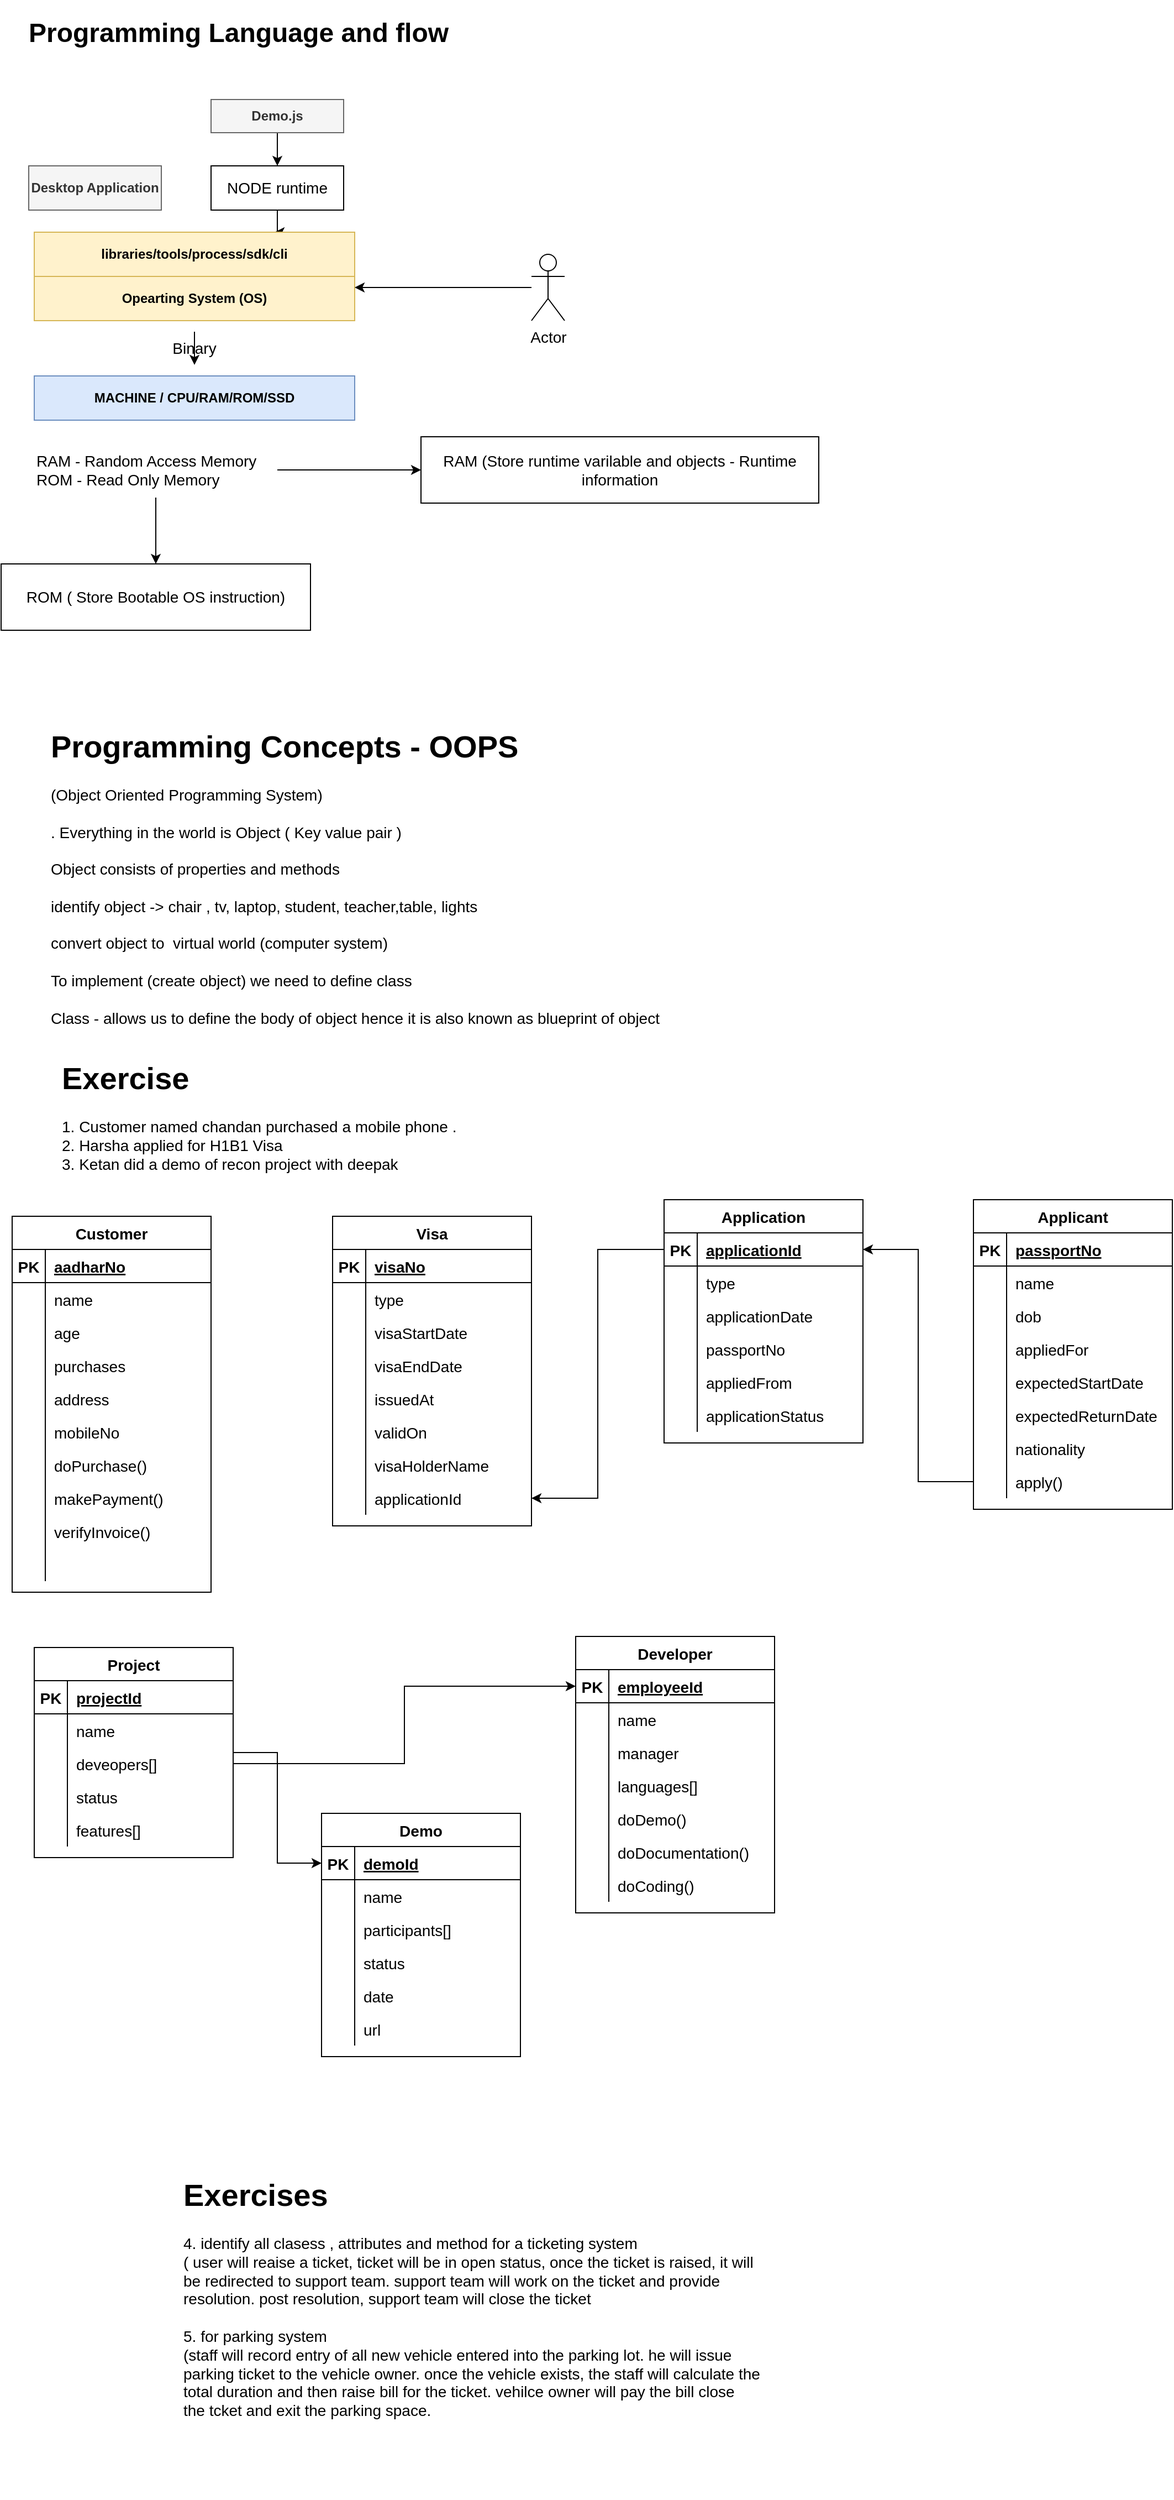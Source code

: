 <mxfile version="20.3.0" type="device" pages="2"><diagram id="2VninUb6PWRNoxmMDD2g" name="Page-1"><mxGraphModel dx="868" dy="545" grid="1" gridSize="10" guides="1" tooltips="1" connect="1" arrows="1" fold="1" page="1" pageScale="1" pageWidth="850" pageHeight="1100" math="0" shadow="0"><root><mxCell id="0"/><mxCell id="1" parent="0"/><mxCell id="p3UkA2g9iwXBHdjan0Hd-1" value="&lt;h1&gt;Programming Language and flow&lt;/h1&gt;" style="text;html=1;strokeColor=none;fillColor=none;spacing=5;spacingTop=-20;whiteSpace=wrap;overflow=hidden;rounded=0;" vertex="1" parent="1"><mxGeometry x="40" y="10" width="550" height="50" as="geometry"/></mxCell><mxCell id="p3UkA2g9iwXBHdjan0Hd-3" value="&lt;b&gt;MACHINE / CPU/RAM/ROM/SSD&lt;/b&gt;" style="rounded=0;whiteSpace=wrap;html=1;fillColor=#dae8fc;strokeColor=#6c8ebf;" vertex="1" parent="1"><mxGeometry x="50" y="340" width="290" height="40" as="geometry"/></mxCell><mxCell id="p3UkA2g9iwXBHdjan0Hd-6" value="" style="edgeStyle=orthogonalEdgeStyle;rounded=0;orthogonalLoop=1;jettySize=auto;html=1;fontSize=14;" edge="1" parent="1" source="p3UkA2g9iwXBHdjan0Hd-4" target="p3UkA2g9iwXBHdjan0Hd-5"><mxGeometry relative="1" as="geometry"/></mxCell><mxCell id="p3UkA2g9iwXBHdjan0Hd-8" value="" style="edgeStyle=orthogonalEdgeStyle;rounded=0;orthogonalLoop=1;jettySize=auto;html=1;fontSize=14;" edge="1" parent="1" source="p3UkA2g9iwXBHdjan0Hd-4" target="p3UkA2g9iwXBHdjan0Hd-7"><mxGeometry relative="1" as="geometry"/></mxCell><mxCell id="p3UkA2g9iwXBHdjan0Hd-4" value="RAM - Random Access Memory&lt;br style=&quot;font-size: 14px;&quot;&gt;ROM - Read Only Memory" style="text;html=1;align=left;verticalAlign=middle;resizable=0;points=[];autosize=1;strokeColor=none;fillColor=none;fontSize=14;" vertex="1" parent="1"><mxGeometry x="50" y="400" width="220" height="50" as="geometry"/></mxCell><mxCell id="p3UkA2g9iwXBHdjan0Hd-5" value="RAM (Store runtime varilable and objects - Runtime information" style="whiteSpace=wrap;html=1;fontSize=14;" vertex="1" parent="1"><mxGeometry x="400" y="395" width="360" height="60" as="geometry"/></mxCell><mxCell id="p3UkA2g9iwXBHdjan0Hd-7" value="ROM ( Store Bootable OS instruction)" style="whiteSpace=wrap;html=1;fontSize=14;" vertex="1" parent="1"><mxGeometry x="20" y="510" width="280" height="60" as="geometry"/></mxCell><mxCell id="p3UkA2g9iwXBHdjan0Hd-9" value="&lt;b&gt;Opearting System (OS)&lt;/b&gt;" style="rounded=0;whiteSpace=wrap;html=1;fillColor=#fff2cc;strokeColor=#d6b656;" vertex="1" parent="1"><mxGeometry x="50" y="250" width="290" height="40" as="geometry"/></mxCell><mxCell id="p3UkA2g9iwXBHdjan0Hd-11" value="Binary" style="text;html=1;strokeColor=none;fillColor=none;align=center;verticalAlign=middle;whiteSpace=wrap;rounded=0;fontSize=14;" vertex="1" parent="1"><mxGeometry x="165" y="300" width="60" height="30" as="geometry"/></mxCell><mxCell id="p3UkA2g9iwXBHdjan0Hd-12" style="edgeStyle=orthogonalEdgeStyle;rounded=0;orthogonalLoop=1;jettySize=auto;html=1;exitX=0.5;exitY=0;exitDx=0;exitDy=0;entryX=0.5;entryY=1;entryDx=0;entryDy=0;fontSize=14;" edge="1" parent="1" source="p3UkA2g9iwXBHdjan0Hd-11" target="p3UkA2g9iwXBHdjan0Hd-11"><mxGeometry relative="1" as="geometry"/></mxCell><mxCell id="p3UkA2g9iwXBHdjan0Hd-13" value="&lt;b&gt;Desktop Application&lt;/b&gt;" style="rounded=0;whiteSpace=wrap;html=1;fillColor=#f5f5f5;strokeColor=#666666;fontColor=#333333;" vertex="1" parent="1"><mxGeometry x="45" y="150" width="120" height="40" as="geometry"/></mxCell><mxCell id="p3UkA2g9iwXBHdjan0Hd-15" style="edgeStyle=orthogonalEdgeStyle;rounded=0;orthogonalLoop=1;jettySize=auto;html=1;entryX=1;entryY=0.25;entryDx=0;entryDy=0;fontSize=14;" edge="1" parent="1" source="p3UkA2g9iwXBHdjan0Hd-14" target="p3UkA2g9iwXBHdjan0Hd-9"><mxGeometry relative="1" as="geometry"/></mxCell><mxCell id="p3UkA2g9iwXBHdjan0Hd-14" value="Actor" style="shape=umlActor;verticalLabelPosition=bottom;verticalAlign=top;html=1;outlineConnect=0;fontSize=14;" vertex="1" parent="1"><mxGeometry x="500" y="230" width="30" height="60" as="geometry"/></mxCell><mxCell id="p3UkA2g9iwXBHdjan0Hd-25" style="edgeStyle=orthogonalEdgeStyle;rounded=0;orthogonalLoop=1;jettySize=auto;html=1;entryX=0.5;entryY=0;entryDx=0;entryDy=0;fontSize=14;" edge="1" parent="1" source="p3UkA2g9iwXBHdjan0Hd-21" target="p3UkA2g9iwXBHdjan0Hd-22"><mxGeometry relative="1" as="geometry"/></mxCell><mxCell id="p3UkA2g9iwXBHdjan0Hd-21" value="&lt;b&gt;Demo.js&lt;/b&gt;" style="rounded=0;whiteSpace=wrap;html=1;fillColor=#f5f5f5;strokeColor=#666666;fontColor=#333333;" vertex="1" parent="1"><mxGeometry x="210" y="90" width="120" height="30" as="geometry"/></mxCell><mxCell id="p3UkA2g9iwXBHdjan0Hd-24" style="edgeStyle=orthogonalEdgeStyle;rounded=0;orthogonalLoop=1;jettySize=auto;html=1;entryX=0.75;entryY=0;entryDx=0;entryDy=0;fontSize=14;" edge="1" parent="1" source="p3UkA2g9iwXBHdjan0Hd-22" target="p3UkA2g9iwXBHdjan0Hd-23"><mxGeometry relative="1" as="geometry"/></mxCell><mxCell id="p3UkA2g9iwXBHdjan0Hd-22" value="NODE runtime" style="rounded=0;whiteSpace=wrap;html=1;fontSize=14;" vertex="1" parent="1"><mxGeometry x="210" y="150" width="120" height="40" as="geometry"/></mxCell><mxCell id="p3UkA2g9iwXBHdjan0Hd-23" value="&lt;b&gt;libraries/tools/process/sdk/cli&lt;/b&gt;" style="rounded=0;whiteSpace=wrap;html=1;fillColor=#fff2cc;strokeColor=#d6b656;" vertex="1" parent="1"><mxGeometry x="50" y="210" width="290" height="40" as="geometry"/></mxCell><mxCell id="p3UkA2g9iwXBHdjan0Hd-26" value="&lt;h1&gt;Programming Concepts - OOPS&lt;/h1&gt;&lt;div&gt;(Object Oriented Programming System)&lt;/div&gt;&lt;div&gt;&lt;br&gt;&lt;/div&gt;&lt;div&gt;. Everything in the world is Object ( Key value pair )&lt;/div&gt;&lt;div&gt;&lt;br&gt;&lt;/div&gt;&lt;div&gt;Object consists of properties and methods&lt;/div&gt;&lt;div&gt;&lt;br&gt;&lt;/div&gt;&lt;div&gt;identify object -&amp;gt; chair , tv, laptop, student, teacher,table, lights&lt;/div&gt;&lt;div&gt;&lt;br&gt;&lt;/div&gt;&lt;div&gt;convert object to&amp;nbsp; virtual world (computer system)&lt;/div&gt;&lt;div&gt;&lt;br&gt;&lt;/div&gt;&lt;div&gt;To implement (create object) we need to define class&lt;/div&gt;&lt;div&gt;&lt;br&gt;&lt;/div&gt;&lt;div&gt;Class - allows us to define the body of object hence it is also known as blueprint of object&lt;/div&gt;&lt;div&gt;&lt;br&gt;&lt;/div&gt;&lt;div&gt;&lt;br&gt;&lt;/div&gt;&lt;div&gt;&lt;br&gt;&lt;/div&gt;&lt;div&gt;&lt;br&gt;&lt;/div&gt;&lt;div&gt;&lt;br&gt;&lt;/div&gt;" style="text;html=1;strokeColor=none;fillColor=none;spacing=5;spacingTop=-20;whiteSpace=wrap;overflow=hidden;rounded=0;fontSize=14;" vertex="1" parent="1"><mxGeometry x="60" y="650" width="560" height="330" as="geometry"/></mxCell><mxCell id="p3UkA2g9iwXBHdjan0Hd-27" value="&lt;h1&gt;Exercise&lt;/h1&gt;&lt;div&gt;1. Customer named chandan purchased a mobile phone .&lt;/div&gt;&lt;div&gt;2. Harsha applied for H1B1 Visa&lt;/div&gt;&lt;div&gt;3. Ketan did a demo of recon project with deepak&lt;/div&gt;" style="text;html=1;strokeColor=none;fillColor=none;spacing=5;spacingTop=-20;whiteSpace=wrap;overflow=hidden;rounded=0;fontSize=14;" vertex="1" parent="1"><mxGeometry x="70" y="950" width="580" height="120" as="geometry"/></mxCell><mxCell id="p3UkA2g9iwXBHdjan0Hd-28" value="Customer" style="shape=table;startSize=30;container=1;collapsible=1;childLayout=tableLayout;fixedRows=1;rowLines=0;fontStyle=1;align=center;resizeLast=1;fontSize=14;" vertex="1" parent="1"><mxGeometry x="30" y="1100" width="180" height="340" as="geometry"/></mxCell><mxCell id="p3UkA2g9iwXBHdjan0Hd-29" value="" style="shape=tableRow;horizontal=0;startSize=0;swimlaneHead=0;swimlaneBody=0;fillColor=none;collapsible=0;dropTarget=0;points=[[0,0.5],[1,0.5]];portConstraint=eastwest;top=0;left=0;right=0;bottom=1;fontSize=14;" vertex="1" parent="p3UkA2g9iwXBHdjan0Hd-28"><mxGeometry y="30" width="180" height="30" as="geometry"/></mxCell><mxCell id="p3UkA2g9iwXBHdjan0Hd-30" value="PK" style="shape=partialRectangle;connectable=0;fillColor=none;top=0;left=0;bottom=0;right=0;fontStyle=1;overflow=hidden;fontSize=14;" vertex="1" parent="p3UkA2g9iwXBHdjan0Hd-29"><mxGeometry width="30" height="30" as="geometry"><mxRectangle width="30" height="30" as="alternateBounds"/></mxGeometry></mxCell><mxCell id="p3UkA2g9iwXBHdjan0Hd-31" value="aadharNo" style="shape=partialRectangle;connectable=0;fillColor=none;top=0;left=0;bottom=0;right=0;align=left;spacingLeft=6;fontStyle=5;overflow=hidden;fontSize=14;" vertex="1" parent="p3UkA2g9iwXBHdjan0Hd-29"><mxGeometry x="30" width="150" height="30" as="geometry"><mxRectangle width="150" height="30" as="alternateBounds"/></mxGeometry></mxCell><mxCell id="p3UkA2g9iwXBHdjan0Hd-32" value="" style="shape=tableRow;horizontal=0;startSize=0;swimlaneHead=0;swimlaneBody=0;fillColor=none;collapsible=0;dropTarget=0;points=[[0,0.5],[1,0.5]];portConstraint=eastwest;top=0;left=0;right=0;bottom=0;fontSize=14;" vertex="1" parent="p3UkA2g9iwXBHdjan0Hd-28"><mxGeometry y="60" width="180" height="30" as="geometry"/></mxCell><mxCell id="p3UkA2g9iwXBHdjan0Hd-33" value="" style="shape=partialRectangle;connectable=0;fillColor=none;top=0;left=0;bottom=0;right=0;editable=1;overflow=hidden;fontSize=14;" vertex="1" parent="p3UkA2g9iwXBHdjan0Hd-32"><mxGeometry width="30" height="30" as="geometry"><mxRectangle width="30" height="30" as="alternateBounds"/></mxGeometry></mxCell><mxCell id="p3UkA2g9iwXBHdjan0Hd-34" value="name" style="shape=partialRectangle;connectable=0;fillColor=none;top=0;left=0;bottom=0;right=0;align=left;spacingLeft=6;overflow=hidden;fontSize=14;" vertex="1" parent="p3UkA2g9iwXBHdjan0Hd-32"><mxGeometry x="30" width="150" height="30" as="geometry"><mxRectangle width="150" height="30" as="alternateBounds"/></mxGeometry></mxCell><mxCell id="p3UkA2g9iwXBHdjan0Hd-35" value="" style="shape=tableRow;horizontal=0;startSize=0;swimlaneHead=0;swimlaneBody=0;fillColor=none;collapsible=0;dropTarget=0;points=[[0,0.5],[1,0.5]];portConstraint=eastwest;top=0;left=0;right=0;bottom=0;fontSize=14;" vertex="1" parent="p3UkA2g9iwXBHdjan0Hd-28"><mxGeometry y="90" width="180" height="30" as="geometry"/></mxCell><mxCell id="p3UkA2g9iwXBHdjan0Hd-36" value="" style="shape=partialRectangle;connectable=0;fillColor=none;top=0;left=0;bottom=0;right=0;editable=1;overflow=hidden;fontSize=14;" vertex="1" parent="p3UkA2g9iwXBHdjan0Hd-35"><mxGeometry width="30" height="30" as="geometry"><mxRectangle width="30" height="30" as="alternateBounds"/></mxGeometry></mxCell><mxCell id="p3UkA2g9iwXBHdjan0Hd-37" value="age" style="shape=partialRectangle;connectable=0;fillColor=none;top=0;left=0;bottom=0;right=0;align=left;spacingLeft=6;overflow=hidden;fontSize=14;" vertex="1" parent="p3UkA2g9iwXBHdjan0Hd-35"><mxGeometry x="30" width="150" height="30" as="geometry"><mxRectangle width="150" height="30" as="alternateBounds"/></mxGeometry></mxCell><mxCell id="p3UkA2g9iwXBHdjan0Hd-89" style="shape=tableRow;horizontal=0;startSize=0;swimlaneHead=0;swimlaneBody=0;fillColor=none;collapsible=0;dropTarget=0;points=[[0,0.5],[1,0.5]];portConstraint=eastwest;top=0;left=0;right=0;bottom=0;fontSize=14;" vertex="1" parent="p3UkA2g9iwXBHdjan0Hd-28"><mxGeometry y="120" width="180" height="30" as="geometry"/></mxCell><mxCell id="p3UkA2g9iwXBHdjan0Hd-90" style="shape=partialRectangle;connectable=0;fillColor=none;top=0;left=0;bottom=0;right=0;editable=1;overflow=hidden;fontSize=14;" vertex="1" parent="p3UkA2g9iwXBHdjan0Hd-89"><mxGeometry width="30" height="30" as="geometry"><mxRectangle width="30" height="30" as="alternateBounds"/></mxGeometry></mxCell><mxCell id="p3UkA2g9iwXBHdjan0Hd-91" value="purchases" style="shape=partialRectangle;connectable=0;fillColor=none;top=0;left=0;bottom=0;right=0;align=left;spacingLeft=6;overflow=hidden;fontSize=14;" vertex="1" parent="p3UkA2g9iwXBHdjan0Hd-89"><mxGeometry x="30" width="150" height="30" as="geometry"><mxRectangle width="150" height="30" as="alternateBounds"/></mxGeometry></mxCell><mxCell id="p3UkA2g9iwXBHdjan0Hd-38" value="" style="shape=tableRow;horizontal=0;startSize=0;swimlaneHead=0;swimlaneBody=0;fillColor=none;collapsible=0;dropTarget=0;points=[[0,0.5],[1,0.5]];portConstraint=eastwest;top=0;left=0;right=0;bottom=0;fontSize=14;" vertex="1" parent="p3UkA2g9iwXBHdjan0Hd-28"><mxGeometry y="150" width="180" height="30" as="geometry"/></mxCell><mxCell id="p3UkA2g9iwXBHdjan0Hd-39" value="" style="shape=partialRectangle;connectable=0;fillColor=none;top=0;left=0;bottom=0;right=0;editable=1;overflow=hidden;fontSize=14;" vertex="1" parent="p3UkA2g9iwXBHdjan0Hd-38"><mxGeometry width="30" height="30" as="geometry"><mxRectangle width="30" height="30" as="alternateBounds"/></mxGeometry></mxCell><mxCell id="p3UkA2g9iwXBHdjan0Hd-40" value="address" style="shape=partialRectangle;connectable=0;fillColor=none;top=0;left=0;bottom=0;right=0;align=left;spacingLeft=6;overflow=hidden;fontSize=14;" vertex="1" parent="p3UkA2g9iwXBHdjan0Hd-38"><mxGeometry x="30" width="150" height="30" as="geometry"><mxRectangle width="150" height="30" as="alternateBounds"/></mxGeometry></mxCell><mxCell id="p3UkA2g9iwXBHdjan0Hd-49" style="shape=tableRow;horizontal=0;startSize=0;swimlaneHead=0;swimlaneBody=0;fillColor=none;collapsible=0;dropTarget=0;points=[[0,0.5],[1,0.5]];portConstraint=eastwest;top=0;left=0;right=0;bottom=0;fontSize=14;" vertex="1" parent="p3UkA2g9iwXBHdjan0Hd-28"><mxGeometry y="180" width="180" height="30" as="geometry"/></mxCell><mxCell id="p3UkA2g9iwXBHdjan0Hd-50" style="shape=partialRectangle;connectable=0;fillColor=none;top=0;left=0;bottom=0;right=0;editable=1;overflow=hidden;fontSize=14;" vertex="1" parent="p3UkA2g9iwXBHdjan0Hd-49"><mxGeometry width="30" height="30" as="geometry"><mxRectangle width="30" height="30" as="alternateBounds"/></mxGeometry></mxCell><mxCell id="p3UkA2g9iwXBHdjan0Hd-51" value="mobileNo" style="shape=partialRectangle;connectable=0;fillColor=none;top=0;left=0;bottom=0;right=0;align=left;spacingLeft=6;overflow=hidden;fontSize=14;" vertex="1" parent="p3UkA2g9iwXBHdjan0Hd-49"><mxGeometry x="30" width="150" height="30" as="geometry"><mxRectangle width="150" height="30" as="alternateBounds"/></mxGeometry></mxCell><mxCell id="p3UkA2g9iwXBHdjan0Hd-55" style="shape=tableRow;horizontal=0;startSize=0;swimlaneHead=0;swimlaneBody=0;fillColor=none;collapsible=0;dropTarget=0;points=[[0,0.5],[1,0.5]];portConstraint=eastwest;top=0;left=0;right=0;bottom=0;fontSize=14;" vertex="1" parent="p3UkA2g9iwXBHdjan0Hd-28"><mxGeometry y="210" width="180" height="30" as="geometry"/></mxCell><mxCell id="p3UkA2g9iwXBHdjan0Hd-56" style="shape=partialRectangle;connectable=0;fillColor=none;top=0;left=0;bottom=0;right=0;editable=1;overflow=hidden;fontSize=14;" vertex="1" parent="p3UkA2g9iwXBHdjan0Hd-55"><mxGeometry width="30" height="30" as="geometry"><mxRectangle width="30" height="30" as="alternateBounds"/></mxGeometry></mxCell><mxCell id="p3UkA2g9iwXBHdjan0Hd-57" value="doPurchase()" style="shape=partialRectangle;connectable=0;fillColor=none;top=0;left=0;bottom=0;right=0;align=left;spacingLeft=6;overflow=hidden;fontSize=14;" vertex="1" parent="p3UkA2g9iwXBHdjan0Hd-55"><mxGeometry x="30" width="150" height="30" as="geometry"><mxRectangle width="150" height="30" as="alternateBounds"/></mxGeometry></mxCell><mxCell id="p3UkA2g9iwXBHdjan0Hd-52" style="shape=tableRow;horizontal=0;startSize=0;swimlaneHead=0;swimlaneBody=0;fillColor=none;collapsible=0;dropTarget=0;points=[[0,0.5],[1,0.5]];portConstraint=eastwest;top=0;left=0;right=0;bottom=0;fontSize=14;" vertex="1" parent="p3UkA2g9iwXBHdjan0Hd-28"><mxGeometry y="240" width="180" height="30" as="geometry"/></mxCell><mxCell id="p3UkA2g9iwXBHdjan0Hd-53" style="shape=partialRectangle;connectable=0;fillColor=none;top=0;left=0;bottom=0;right=0;editable=1;overflow=hidden;fontSize=14;" vertex="1" parent="p3UkA2g9iwXBHdjan0Hd-52"><mxGeometry width="30" height="30" as="geometry"><mxRectangle width="30" height="30" as="alternateBounds"/></mxGeometry></mxCell><mxCell id="p3UkA2g9iwXBHdjan0Hd-54" value="makePayment()" style="shape=partialRectangle;connectable=0;fillColor=none;top=0;left=0;bottom=0;right=0;align=left;spacingLeft=6;overflow=hidden;fontSize=14;" vertex="1" parent="p3UkA2g9iwXBHdjan0Hd-52"><mxGeometry x="30" width="150" height="30" as="geometry"><mxRectangle width="150" height="30" as="alternateBounds"/></mxGeometry></mxCell><mxCell id="p3UkA2g9iwXBHdjan0Hd-58" style="shape=tableRow;horizontal=0;startSize=0;swimlaneHead=0;swimlaneBody=0;fillColor=none;collapsible=0;dropTarget=0;points=[[0,0.5],[1,0.5]];portConstraint=eastwest;top=0;left=0;right=0;bottom=0;fontSize=14;" vertex="1" parent="p3UkA2g9iwXBHdjan0Hd-28"><mxGeometry y="270" width="180" height="30" as="geometry"/></mxCell><mxCell id="p3UkA2g9iwXBHdjan0Hd-59" style="shape=partialRectangle;connectable=0;fillColor=none;top=0;left=0;bottom=0;right=0;editable=1;overflow=hidden;fontSize=14;" vertex="1" parent="p3UkA2g9iwXBHdjan0Hd-58"><mxGeometry width="30" height="30" as="geometry"><mxRectangle width="30" height="30" as="alternateBounds"/></mxGeometry></mxCell><mxCell id="p3UkA2g9iwXBHdjan0Hd-60" value="verifyInvoice()" style="shape=partialRectangle;connectable=0;fillColor=none;top=0;left=0;bottom=0;right=0;align=left;spacingLeft=6;overflow=hidden;fontSize=14;" vertex="1" parent="p3UkA2g9iwXBHdjan0Hd-58"><mxGeometry x="30" width="150" height="30" as="geometry"><mxRectangle width="150" height="30" as="alternateBounds"/></mxGeometry></mxCell><mxCell id="p3UkA2g9iwXBHdjan0Hd-86" style="shape=tableRow;horizontal=0;startSize=0;swimlaneHead=0;swimlaneBody=0;fillColor=none;collapsible=0;dropTarget=0;points=[[0,0.5],[1,0.5]];portConstraint=eastwest;top=0;left=0;right=0;bottom=0;fontSize=14;" vertex="1" parent="p3UkA2g9iwXBHdjan0Hd-28"><mxGeometry y="300" width="180" height="30" as="geometry"/></mxCell><mxCell id="p3UkA2g9iwXBHdjan0Hd-87" style="shape=partialRectangle;connectable=0;fillColor=none;top=0;left=0;bottom=0;right=0;editable=1;overflow=hidden;fontSize=14;" vertex="1" parent="p3UkA2g9iwXBHdjan0Hd-86"><mxGeometry width="30" height="30" as="geometry"><mxRectangle width="30" height="30" as="alternateBounds"/></mxGeometry></mxCell><mxCell id="p3UkA2g9iwXBHdjan0Hd-88" style="shape=partialRectangle;connectable=0;fillColor=none;top=0;left=0;bottom=0;right=0;align=left;spacingLeft=6;overflow=hidden;fontSize=14;" vertex="1" parent="p3UkA2g9iwXBHdjan0Hd-86"><mxGeometry x="30" width="150" height="30" as="geometry"><mxRectangle width="150" height="30" as="alternateBounds"/></mxGeometry></mxCell><mxCell id="p3UkA2g9iwXBHdjan0Hd-61" value="Visa" style="shape=table;startSize=30;container=1;collapsible=1;childLayout=tableLayout;fixedRows=1;rowLines=0;fontStyle=1;align=center;resizeLast=1;fontSize=14;" vertex="1" parent="1"><mxGeometry x="320" y="1100" width="180" height="280" as="geometry"><mxRectangle x="320" y="1100" width="70" height="30" as="alternateBounds"/></mxGeometry></mxCell><mxCell id="p3UkA2g9iwXBHdjan0Hd-62" value="" style="shape=tableRow;horizontal=0;startSize=0;swimlaneHead=0;swimlaneBody=0;fillColor=none;collapsible=0;dropTarget=0;points=[[0,0.5],[1,0.5]];portConstraint=eastwest;top=0;left=0;right=0;bottom=1;fontSize=14;" vertex="1" parent="p3UkA2g9iwXBHdjan0Hd-61"><mxGeometry y="30" width="180" height="30" as="geometry"/></mxCell><mxCell id="p3UkA2g9iwXBHdjan0Hd-63" value="PK" style="shape=partialRectangle;connectable=0;fillColor=none;top=0;left=0;bottom=0;right=0;fontStyle=1;overflow=hidden;fontSize=14;" vertex="1" parent="p3UkA2g9iwXBHdjan0Hd-62"><mxGeometry width="30" height="30" as="geometry"><mxRectangle width="30" height="30" as="alternateBounds"/></mxGeometry></mxCell><mxCell id="p3UkA2g9iwXBHdjan0Hd-64" value="visaNo" style="shape=partialRectangle;connectable=0;fillColor=none;top=0;left=0;bottom=0;right=0;align=left;spacingLeft=6;fontStyle=5;overflow=hidden;fontSize=14;" vertex="1" parent="p3UkA2g9iwXBHdjan0Hd-62"><mxGeometry x="30" width="150" height="30" as="geometry"><mxRectangle width="150" height="30" as="alternateBounds"/></mxGeometry></mxCell><mxCell id="p3UkA2g9iwXBHdjan0Hd-65" value="" style="shape=tableRow;horizontal=0;startSize=0;swimlaneHead=0;swimlaneBody=0;fillColor=none;collapsible=0;dropTarget=0;points=[[0,0.5],[1,0.5]];portConstraint=eastwest;top=0;left=0;right=0;bottom=0;fontSize=14;" vertex="1" parent="p3UkA2g9iwXBHdjan0Hd-61"><mxGeometry y="60" width="180" height="30" as="geometry"/></mxCell><mxCell id="p3UkA2g9iwXBHdjan0Hd-66" value="" style="shape=partialRectangle;connectable=0;fillColor=none;top=0;left=0;bottom=0;right=0;editable=1;overflow=hidden;fontSize=14;" vertex="1" parent="p3UkA2g9iwXBHdjan0Hd-65"><mxGeometry width="30" height="30" as="geometry"><mxRectangle width="30" height="30" as="alternateBounds"/></mxGeometry></mxCell><mxCell id="p3UkA2g9iwXBHdjan0Hd-67" value="type" style="shape=partialRectangle;connectable=0;fillColor=none;top=0;left=0;bottom=0;right=0;align=left;spacingLeft=6;overflow=hidden;fontSize=14;" vertex="1" parent="p3UkA2g9iwXBHdjan0Hd-65"><mxGeometry x="30" width="150" height="30" as="geometry"><mxRectangle width="150" height="30" as="alternateBounds"/></mxGeometry></mxCell><mxCell id="p3UkA2g9iwXBHdjan0Hd-71" value="" style="shape=tableRow;horizontal=0;startSize=0;swimlaneHead=0;swimlaneBody=0;fillColor=none;collapsible=0;dropTarget=0;points=[[0,0.5],[1,0.5]];portConstraint=eastwest;top=0;left=0;right=0;bottom=0;fontSize=14;" vertex="1" parent="p3UkA2g9iwXBHdjan0Hd-61"><mxGeometry y="90" width="180" height="30" as="geometry"/></mxCell><mxCell id="p3UkA2g9iwXBHdjan0Hd-72" value="" style="shape=partialRectangle;connectable=0;fillColor=none;top=0;left=0;bottom=0;right=0;editable=1;overflow=hidden;fontSize=14;" vertex="1" parent="p3UkA2g9iwXBHdjan0Hd-71"><mxGeometry width="30" height="30" as="geometry"><mxRectangle width="30" height="30" as="alternateBounds"/></mxGeometry></mxCell><mxCell id="p3UkA2g9iwXBHdjan0Hd-73" value="visaStartDate" style="shape=partialRectangle;connectable=0;fillColor=none;top=0;left=0;bottom=0;right=0;align=left;spacingLeft=6;overflow=hidden;fontSize=14;" vertex="1" parent="p3UkA2g9iwXBHdjan0Hd-71"><mxGeometry x="30" width="150" height="30" as="geometry"><mxRectangle width="150" height="30" as="alternateBounds"/></mxGeometry></mxCell><mxCell id="p3UkA2g9iwXBHdjan0Hd-74" style="shape=tableRow;horizontal=0;startSize=0;swimlaneHead=0;swimlaneBody=0;fillColor=none;collapsible=0;dropTarget=0;points=[[0,0.5],[1,0.5]];portConstraint=eastwest;top=0;left=0;right=0;bottom=0;fontSize=14;" vertex="1" parent="p3UkA2g9iwXBHdjan0Hd-61"><mxGeometry y="120" width="180" height="30" as="geometry"/></mxCell><mxCell id="p3UkA2g9iwXBHdjan0Hd-75" style="shape=partialRectangle;connectable=0;fillColor=none;top=0;left=0;bottom=0;right=0;editable=1;overflow=hidden;fontSize=14;" vertex="1" parent="p3UkA2g9iwXBHdjan0Hd-74"><mxGeometry width="30" height="30" as="geometry"><mxRectangle width="30" height="30" as="alternateBounds"/></mxGeometry></mxCell><mxCell id="p3UkA2g9iwXBHdjan0Hd-76" value="visaEndDate" style="shape=partialRectangle;connectable=0;fillColor=none;top=0;left=0;bottom=0;right=0;align=left;spacingLeft=6;overflow=hidden;fontSize=14;" vertex="1" parent="p3UkA2g9iwXBHdjan0Hd-74"><mxGeometry x="30" width="150" height="30" as="geometry"><mxRectangle width="150" height="30" as="alternateBounds"/></mxGeometry></mxCell><mxCell id="p3UkA2g9iwXBHdjan0Hd-80" style="shape=tableRow;horizontal=0;startSize=0;swimlaneHead=0;swimlaneBody=0;fillColor=none;collapsible=0;dropTarget=0;points=[[0,0.5],[1,0.5]];portConstraint=eastwest;top=0;left=0;right=0;bottom=0;fontSize=14;" vertex="1" parent="p3UkA2g9iwXBHdjan0Hd-61"><mxGeometry y="150" width="180" height="30" as="geometry"/></mxCell><mxCell id="p3UkA2g9iwXBHdjan0Hd-81" style="shape=partialRectangle;connectable=0;fillColor=none;top=0;left=0;bottom=0;right=0;editable=1;overflow=hidden;fontSize=14;" vertex="1" parent="p3UkA2g9iwXBHdjan0Hd-80"><mxGeometry width="30" height="30" as="geometry"><mxRectangle width="30" height="30" as="alternateBounds"/></mxGeometry></mxCell><mxCell id="p3UkA2g9iwXBHdjan0Hd-82" value="issuedAt" style="shape=partialRectangle;connectable=0;fillColor=none;top=0;left=0;bottom=0;right=0;align=left;spacingLeft=6;overflow=hidden;fontSize=14;" vertex="1" parent="p3UkA2g9iwXBHdjan0Hd-80"><mxGeometry x="30" width="150" height="30" as="geometry"><mxRectangle width="150" height="30" as="alternateBounds"/></mxGeometry></mxCell><mxCell id="p3UkA2g9iwXBHdjan0Hd-83" style="shape=tableRow;horizontal=0;startSize=0;swimlaneHead=0;swimlaneBody=0;fillColor=none;collapsible=0;dropTarget=0;points=[[0,0.5],[1,0.5]];portConstraint=eastwest;top=0;left=0;right=0;bottom=0;fontSize=14;" vertex="1" parent="p3UkA2g9iwXBHdjan0Hd-61"><mxGeometry y="180" width="180" height="30" as="geometry"/></mxCell><mxCell id="p3UkA2g9iwXBHdjan0Hd-84" style="shape=partialRectangle;connectable=0;fillColor=none;top=0;left=0;bottom=0;right=0;editable=1;overflow=hidden;fontSize=14;" vertex="1" parent="p3UkA2g9iwXBHdjan0Hd-83"><mxGeometry width="30" height="30" as="geometry"><mxRectangle width="30" height="30" as="alternateBounds"/></mxGeometry></mxCell><mxCell id="p3UkA2g9iwXBHdjan0Hd-85" value="validOn" style="shape=partialRectangle;connectable=0;fillColor=none;top=0;left=0;bottom=0;right=0;align=left;spacingLeft=6;overflow=hidden;fontSize=14;" vertex="1" parent="p3UkA2g9iwXBHdjan0Hd-83"><mxGeometry x="30" width="150" height="30" as="geometry"><mxRectangle width="150" height="30" as="alternateBounds"/></mxGeometry></mxCell><mxCell id="p3UkA2g9iwXBHdjan0Hd-92" style="shape=tableRow;horizontal=0;startSize=0;swimlaneHead=0;swimlaneBody=0;fillColor=none;collapsible=0;dropTarget=0;points=[[0,0.5],[1,0.5]];portConstraint=eastwest;top=0;left=0;right=0;bottom=0;fontSize=14;" vertex="1" parent="p3UkA2g9iwXBHdjan0Hd-61"><mxGeometry y="210" width="180" height="30" as="geometry"/></mxCell><mxCell id="p3UkA2g9iwXBHdjan0Hd-93" style="shape=partialRectangle;connectable=0;fillColor=none;top=0;left=0;bottom=0;right=0;editable=1;overflow=hidden;fontSize=14;" vertex="1" parent="p3UkA2g9iwXBHdjan0Hd-92"><mxGeometry width="30" height="30" as="geometry"><mxRectangle width="30" height="30" as="alternateBounds"/></mxGeometry></mxCell><mxCell id="p3UkA2g9iwXBHdjan0Hd-94" value="visaHolderName" style="shape=partialRectangle;connectable=0;fillColor=none;top=0;left=0;bottom=0;right=0;align=left;spacingLeft=6;overflow=hidden;fontSize=14;" vertex="1" parent="p3UkA2g9iwXBHdjan0Hd-92"><mxGeometry x="30" width="150" height="30" as="geometry"><mxRectangle width="150" height="30" as="alternateBounds"/></mxGeometry></mxCell><mxCell id="p3UkA2g9iwXBHdjan0Hd-146" style="shape=tableRow;horizontal=0;startSize=0;swimlaneHead=0;swimlaneBody=0;fillColor=none;collapsible=0;dropTarget=0;points=[[0,0.5],[1,0.5]];portConstraint=eastwest;top=0;left=0;right=0;bottom=0;fontSize=14;" vertex="1" parent="p3UkA2g9iwXBHdjan0Hd-61"><mxGeometry y="240" width="180" height="30" as="geometry"/></mxCell><mxCell id="p3UkA2g9iwXBHdjan0Hd-147" style="shape=partialRectangle;connectable=0;fillColor=none;top=0;left=0;bottom=0;right=0;editable=1;overflow=hidden;fontSize=14;" vertex="1" parent="p3UkA2g9iwXBHdjan0Hd-146"><mxGeometry width="30" height="30" as="geometry"><mxRectangle width="30" height="30" as="alternateBounds"/></mxGeometry></mxCell><mxCell id="p3UkA2g9iwXBHdjan0Hd-148" value="applicationId" style="shape=partialRectangle;connectable=0;fillColor=none;top=0;left=0;bottom=0;right=0;align=left;spacingLeft=6;overflow=hidden;fontSize=14;" vertex="1" parent="p3UkA2g9iwXBHdjan0Hd-146"><mxGeometry x="30" width="150" height="30" as="geometry"><mxRectangle width="150" height="30" as="alternateBounds"/></mxGeometry></mxCell><mxCell id="p3UkA2g9iwXBHdjan0Hd-98" value="Applicant" style="shape=table;startSize=30;container=1;collapsible=1;childLayout=tableLayout;fixedRows=1;rowLines=0;fontStyle=1;align=center;resizeLast=1;fontSize=14;" vertex="1" parent="1"><mxGeometry x="900" y="1085" width="180" height="280" as="geometry"><mxRectangle x="360" y="1100" width="70" height="30" as="alternateBounds"/></mxGeometry></mxCell><mxCell id="p3UkA2g9iwXBHdjan0Hd-99" value="" style="shape=tableRow;horizontal=0;startSize=0;swimlaneHead=0;swimlaneBody=0;fillColor=none;collapsible=0;dropTarget=0;points=[[0,0.5],[1,0.5]];portConstraint=eastwest;top=0;left=0;right=0;bottom=1;fontSize=14;" vertex="1" parent="p3UkA2g9iwXBHdjan0Hd-98"><mxGeometry y="30" width="180" height="30" as="geometry"/></mxCell><mxCell id="p3UkA2g9iwXBHdjan0Hd-100" value="PK" style="shape=partialRectangle;connectable=0;fillColor=none;top=0;left=0;bottom=0;right=0;fontStyle=1;overflow=hidden;fontSize=14;" vertex="1" parent="p3UkA2g9iwXBHdjan0Hd-99"><mxGeometry width="30" height="30" as="geometry"><mxRectangle width="30" height="30" as="alternateBounds"/></mxGeometry></mxCell><mxCell id="p3UkA2g9iwXBHdjan0Hd-101" value="passportNo" style="shape=partialRectangle;connectable=0;fillColor=none;top=0;left=0;bottom=0;right=0;align=left;spacingLeft=6;fontStyle=5;overflow=hidden;fontSize=14;" vertex="1" parent="p3UkA2g9iwXBHdjan0Hd-99"><mxGeometry x="30" width="150" height="30" as="geometry"><mxRectangle width="150" height="30" as="alternateBounds"/></mxGeometry></mxCell><mxCell id="p3UkA2g9iwXBHdjan0Hd-102" value="" style="shape=tableRow;horizontal=0;startSize=0;swimlaneHead=0;swimlaneBody=0;fillColor=none;collapsible=0;dropTarget=0;points=[[0,0.5],[1,0.5]];portConstraint=eastwest;top=0;left=0;right=0;bottom=0;fontSize=14;" vertex="1" parent="p3UkA2g9iwXBHdjan0Hd-98"><mxGeometry y="60" width="180" height="30" as="geometry"/></mxCell><mxCell id="p3UkA2g9iwXBHdjan0Hd-103" value="" style="shape=partialRectangle;connectable=0;fillColor=none;top=0;left=0;bottom=0;right=0;editable=1;overflow=hidden;fontSize=14;" vertex="1" parent="p3UkA2g9iwXBHdjan0Hd-102"><mxGeometry width="30" height="30" as="geometry"><mxRectangle width="30" height="30" as="alternateBounds"/></mxGeometry></mxCell><mxCell id="p3UkA2g9iwXBHdjan0Hd-104" value="name" style="shape=partialRectangle;connectable=0;fillColor=none;top=0;left=0;bottom=0;right=0;align=left;spacingLeft=6;overflow=hidden;fontSize=14;" vertex="1" parent="p3UkA2g9iwXBHdjan0Hd-102"><mxGeometry x="30" width="150" height="30" as="geometry"><mxRectangle width="150" height="30" as="alternateBounds"/></mxGeometry></mxCell><mxCell id="p3UkA2g9iwXBHdjan0Hd-105" value="" style="shape=tableRow;horizontal=0;startSize=0;swimlaneHead=0;swimlaneBody=0;fillColor=none;collapsible=0;dropTarget=0;points=[[0,0.5],[1,0.5]];portConstraint=eastwest;top=0;left=0;right=0;bottom=0;fontSize=14;" vertex="1" parent="p3UkA2g9iwXBHdjan0Hd-98"><mxGeometry y="90" width="180" height="30" as="geometry"/></mxCell><mxCell id="p3UkA2g9iwXBHdjan0Hd-106" value="" style="shape=partialRectangle;connectable=0;fillColor=none;top=0;left=0;bottom=0;right=0;editable=1;overflow=hidden;fontSize=14;" vertex="1" parent="p3UkA2g9iwXBHdjan0Hd-105"><mxGeometry width="30" height="30" as="geometry"><mxRectangle width="30" height="30" as="alternateBounds"/></mxGeometry></mxCell><mxCell id="p3UkA2g9iwXBHdjan0Hd-107" value="dob" style="shape=partialRectangle;connectable=0;fillColor=none;top=0;left=0;bottom=0;right=0;align=left;spacingLeft=6;overflow=hidden;fontSize=14;" vertex="1" parent="p3UkA2g9iwXBHdjan0Hd-105"><mxGeometry x="30" width="150" height="30" as="geometry"><mxRectangle width="150" height="30" as="alternateBounds"/></mxGeometry></mxCell><mxCell id="p3UkA2g9iwXBHdjan0Hd-108" style="shape=tableRow;horizontal=0;startSize=0;swimlaneHead=0;swimlaneBody=0;fillColor=none;collapsible=0;dropTarget=0;points=[[0,0.5],[1,0.5]];portConstraint=eastwest;top=0;left=0;right=0;bottom=0;fontSize=14;" vertex="1" parent="p3UkA2g9iwXBHdjan0Hd-98"><mxGeometry y="120" width="180" height="30" as="geometry"/></mxCell><mxCell id="p3UkA2g9iwXBHdjan0Hd-109" style="shape=partialRectangle;connectable=0;fillColor=none;top=0;left=0;bottom=0;right=0;editable=1;overflow=hidden;fontSize=14;" vertex="1" parent="p3UkA2g9iwXBHdjan0Hd-108"><mxGeometry width="30" height="30" as="geometry"><mxRectangle width="30" height="30" as="alternateBounds"/></mxGeometry></mxCell><mxCell id="p3UkA2g9iwXBHdjan0Hd-110" value="appliedFor" style="shape=partialRectangle;connectable=0;fillColor=none;top=0;left=0;bottom=0;right=0;align=left;spacingLeft=6;overflow=hidden;fontSize=14;" vertex="1" parent="p3UkA2g9iwXBHdjan0Hd-108"><mxGeometry x="30" width="150" height="30" as="geometry"><mxRectangle width="150" height="30" as="alternateBounds"/></mxGeometry></mxCell><mxCell id="p3UkA2g9iwXBHdjan0Hd-111" style="shape=tableRow;horizontal=0;startSize=0;swimlaneHead=0;swimlaneBody=0;fillColor=none;collapsible=0;dropTarget=0;points=[[0,0.5],[1,0.5]];portConstraint=eastwest;top=0;left=0;right=0;bottom=0;fontSize=14;" vertex="1" parent="p3UkA2g9iwXBHdjan0Hd-98"><mxGeometry y="150" width="180" height="30" as="geometry"/></mxCell><mxCell id="p3UkA2g9iwXBHdjan0Hd-112" style="shape=partialRectangle;connectable=0;fillColor=none;top=0;left=0;bottom=0;right=0;editable=1;overflow=hidden;fontSize=14;" vertex="1" parent="p3UkA2g9iwXBHdjan0Hd-111"><mxGeometry width="30" height="30" as="geometry"><mxRectangle width="30" height="30" as="alternateBounds"/></mxGeometry></mxCell><mxCell id="p3UkA2g9iwXBHdjan0Hd-113" value="expectedStartDate" style="shape=partialRectangle;connectable=0;fillColor=none;top=0;left=0;bottom=0;right=0;align=left;spacingLeft=6;overflow=hidden;fontSize=14;" vertex="1" parent="p3UkA2g9iwXBHdjan0Hd-111"><mxGeometry x="30" width="150" height="30" as="geometry"><mxRectangle width="150" height="30" as="alternateBounds"/></mxGeometry></mxCell><mxCell id="p3UkA2g9iwXBHdjan0Hd-114" style="shape=tableRow;horizontal=0;startSize=0;swimlaneHead=0;swimlaneBody=0;fillColor=none;collapsible=0;dropTarget=0;points=[[0,0.5],[1,0.5]];portConstraint=eastwest;top=0;left=0;right=0;bottom=0;fontSize=14;" vertex="1" parent="p3UkA2g9iwXBHdjan0Hd-98"><mxGeometry y="180" width="180" height="30" as="geometry"/></mxCell><mxCell id="p3UkA2g9iwXBHdjan0Hd-115" style="shape=partialRectangle;connectable=0;fillColor=none;top=0;left=0;bottom=0;right=0;editable=1;overflow=hidden;fontSize=14;" vertex="1" parent="p3UkA2g9iwXBHdjan0Hd-114"><mxGeometry width="30" height="30" as="geometry"><mxRectangle width="30" height="30" as="alternateBounds"/></mxGeometry></mxCell><mxCell id="p3UkA2g9iwXBHdjan0Hd-116" value="expectedReturnDate" style="shape=partialRectangle;connectable=0;fillColor=none;top=0;left=0;bottom=0;right=0;align=left;spacingLeft=6;overflow=hidden;fontSize=14;" vertex="1" parent="p3UkA2g9iwXBHdjan0Hd-114"><mxGeometry x="30" width="150" height="30" as="geometry"><mxRectangle width="150" height="30" as="alternateBounds"/></mxGeometry></mxCell><mxCell id="p3UkA2g9iwXBHdjan0Hd-117" style="shape=tableRow;horizontal=0;startSize=0;swimlaneHead=0;swimlaneBody=0;fillColor=none;collapsible=0;dropTarget=0;points=[[0,0.5],[1,0.5]];portConstraint=eastwest;top=0;left=0;right=0;bottom=0;fontSize=14;" vertex="1" parent="p3UkA2g9iwXBHdjan0Hd-98"><mxGeometry y="210" width="180" height="30" as="geometry"/></mxCell><mxCell id="p3UkA2g9iwXBHdjan0Hd-118" style="shape=partialRectangle;connectable=0;fillColor=none;top=0;left=0;bottom=0;right=0;editable=1;overflow=hidden;fontSize=14;" vertex="1" parent="p3UkA2g9iwXBHdjan0Hd-117"><mxGeometry width="30" height="30" as="geometry"><mxRectangle width="30" height="30" as="alternateBounds"/></mxGeometry></mxCell><mxCell id="p3UkA2g9iwXBHdjan0Hd-119" value="nationality" style="shape=partialRectangle;connectable=0;fillColor=none;top=0;left=0;bottom=0;right=0;align=left;spacingLeft=6;overflow=hidden;fontSize=14;" vertex="1" parent="p3UkA2g9iwXBHdjan0Hd-117"><mxGeometry x="30" width="150" height="30" as="geometry"><mxRectangle width="150" height="30" as="alternateBounds"/></mxGeometry></mxCell><mxCell id="p3UkA2g9iwXBHdjan0Hd-120" style="shape=tableRow;horizontal=0;startSize=0;swimlaneHead=0;swimlaneBody=0;fillColor=none;collapsible=0;dropTarget=0;points=[[0,0.5],[1,0.5]];portConstraint=eastwest;top=0;left=0;right=0;bottom=0;fontSize=14;" vertex="1" parent="p3UkA2g9iwXBHdjan0Hd-98"><mxGeometry y="240" width="180" height="30" as="geometry"/></mxCell><mxCell id="p3UkA2g9iwXBHdjan0Hd-121" style="shape=partialRectangle;connectable=0;fillColor=none;top=0;left=0;bottom=0;right=0;editable=1;overflow=hidden;fontSize=14;" vertex="1" parent="p3UkA2g9iwXBHdjan0Hd-120"><mxGeometry width="30" height="30" as="geometry"><mxRectangle width="30" height="30" as="alternateBounds"/></mxGeometry></mxCell><mxCell id="p3UkA2g9iwXBHdjan0Hd-122" value="apply()" style="shape=partialRectangle;connectable=0;fillColor=none;top=0;left=0;bottom=0;right=0;align=left;spacingLeft=6;overflow=hidden;fontSize=14;" vertex="1" parent="p3UkA2g9iwXBHdjan0Hd-120"><mxGeometry x="30" width="150" height="30" as="geometry"><mxRectangle width="150" height="30" as="alternateBounds"/></mxGeometry></mxCell><mxCell id="p3UkA2g9iwXBHdjan0Hd-123" value="Application" style="shape=table;startSize=30;container=1;collapsible=1;childLayout=tableLayout;fixedRows=1;rowLines=0;fontStyle=1;align=center;resizeLast=1;fontSize=14;" vertex="1" parent="1"><mxGeometry x="620" y="1085" width="180" height="220" as="geometry"><mxRectangle x="320" y="1100" width="70" height="30" as="alternateBounds"/></mxGeometry></mxCell><mxCell id="p3UkA2g9iwXBHdjan0Hd-124" value="" style="shape=tableRow;horizontal=0;startSize=0;swimlaneHead=0;swimlaneBody=0;fillColor=none;collapsible=0;dropTarget=0;points=[[0,0.5],[1,0.5]];portConstraint=eastwest;top=0;left=0;right=0;bottom=1;fontSize=14;" vertex="1" parent="p3UkA2g9iwXBHdjan0Hd-123"><mxGeometry y="30" width="180" height="30" as="geometry"/></mxCell><mxCell id="p3UkA2g9iwXBHdjan0Hd-125" value="PK" style="shape=partialRectangle;connectable=0;fillColor=none;top=0;left=0;bottom=0;right=0;fontStyle=1;overflow=hidden;fontSize=14;" vertex="1" parent="p3UkA2g9iwXBHdjan0Hd-124"><mxGeometry width="30" height="30" as="geometry"><mxRectangle width="30" height="30" as="alternateBounds"/></mxGeometry></mxCell><mxCell id="p3UkA2g9iwXBHdjan0Hd-126" value="applicationId" style="shape=partialRectangle;connectable=0;fillColor=none;top=0;left=0;bottom=0;right=0;align=left;spacingLeft=6;fontStyle=5;overflow=hidden;fontSize=14;" vertex="1" parent="p3UkA2g9iwXBHdjan0Hd-124"><mxGeometry x="30" width="150" height="30" as="geometry"><mxRectangle width="150" height="30" as="alternateBounds"/></mxGeometry></mxCell><mxCell id="p3UkA2g9iwXBHdjan0Hd-127" value="" style="shape=tableRow;horizontal=0;startSize=0;swimlaneHead=0;swimlaneBody=0;fillColor=none;collapsible=0;dropTarget=0;points=[[0,0.5],[1,0.5]];portConstraint=eastwest;top=0;left=0;right=0;bottom=0;fontSize=14;" vertex="1" parent="p3UkA2g9iwXBHdjan0Hd-123"><mxGeometry y="60" width="180" height="30" as="geometry"/></mxCell><mxCell id="p3UkA2g9iwXBHdjan0Hd-128" value="" style="shape=partialRectangle;connectable=0;fillColor=none;top=0;left=0;bottom=0;right=0;editable=1;overflow=hidden;fontSize=14;" vertex="1" parent="p3UkA2g9iwXBHdjan0Hd-127"><mxGeometry width="30" height="30" as="geometry"><mxRectangle width="30" height="30" as="alternateBounds"/></mxGeometry></mxCell><mxCell id="p3UkA2g9iwXBHdjan0Hd-129" value="type" style="shape=partialRectangle;connectable=0;fillColor=none;top=0;left=0;bottom=0;right=0;align=left;spacingLeft=6;overflow=hidden;fontSize=14;" vertex="1" parent="p3UkA2g9iwXBHdjan0Hd-127"><mxGeometry x="30" width="150" height="30" as="geometry"><mxRectangle width="150" height="30" as="alternateBounds"/></mxGeometry></mxCell><mxCell id="p3UkA2g9iwXBHdjan0Hd-130" value="" style="shape=tableRow;horizontal=0;startSize=0;swimlaneHead=0;swimlaneBody=0;fillColor=none;collapsible=0;dropTarget=0;points=[[0,0.5],[1,0.5]];portConstraint=eastwest;top=0;left=0;right=0;bottom=0;fontSize=14;" vertex="1" parent="p3UkA2g9iwXBHdjan0Hd-123"><mxGeometry y="90" width="180" height="30" as="geometry"/></mxCell><mxCell id="p3UkA2g9iwXBHdjan0Hd-131" value="" style="shape=partialRectangle;connectable=0;fillColor=none;top=0;left=0;bottom=0;right=0;editable=1;overflow=hidden;fontSize=14;" vertex="1" parent="p3UkA2g9iwXBHdjan0Hd-130"><mxGeometry width="30" height="30" as="geometry"><mxRectangle width="30" height="30" as="alternateBounds"/></mxGeometry></mxCell><mxCell id="p3UkA2g9iwXBHdjan0Hd-132" value="applicationDate" style="shape=partialRectangle;connectable=0;fillColor=none;top=0;left=0;bottom=0;right=0;align=left;spacingLeft=6;overflow=hidden;fontSize=14;" vertex="1" parent="p3UkA2g9iwXBHdjan0Hd-130"><mxGeometry x="30" width="150" height="30" as="geometry"><mxRectangle width="150" height="30" as="alternateBounds"/></mxGeometry></mxCell><mxCell id="p3UkA2g9iwXBHdjan0Hd-133" style="shape=tableRow;horizontal=0;startSize=0;swimlaneHead=0;swimlaneBody=0;fillColor=none;collapsible=0;dropTarget=0;points=[[0,0.5],[1,0.5]];portConstraint=eastwest;top=0;left=0;right=0;bottom=0;fontSize=14;" vertex="1" parent="p3UkA2g9iwXBHdjan0Hd-123"><mxGeometry y="120" width="180" height="30" as="geometry"/></mxCell><mxCell id="p3UkA2g9iwXBHdjan0Hd-134" style="shape=partialRectangle;connectable=0;fillColor=none;top=0;left=0;bottom=0;right=0;editable=1;overflow=hidden;fontSize=14;" vertex="1" parent="p3UkA2g9iwXBHdjan0Hd-133"><mxGeometry width="30" height="30" as="geometry"><mxRectangle width="30" height="30" as="alternateBounds"/></mxGeometry></mxCell><mxCell id="p3UkA2g9iwXBHdjan0Hd-135" value="passportNo" style="shape=partialRectangle;connectable=0;fillColor=none;top=0;left=0;bottom=0;right=0;align=left;spacingLeft=6;overflow=hidden;fontSize=14;" vertex="1" parent="p3UkA2g9iwXBHdjan0Hd-133"><mxGeometry x="30" width="150" height="30" as="geometry"><mxRectangle width="150" height="30" as="alternateBounds"/></mxGeometry></mxCell><mxCell id="p3UkA2g9iwXBHdjan0Hd-136" style="shape=tableRow;horizontal=0;startSize=0;swimlaneHead=0;swimlaneBody=0;fillColor=none;collapsible=0;dropTarget=0;points=[[0,0.5],[1,0.5]];portConstraint=eastwest;top=0;left=0;right=0;bottom=0;fontSize=14;" vertex="1" parent="p3UkA2g9iwXBHdjan0Hd-123"><mxGeometry y="150" width="180" height="30" as="geometry"/></mxCell><mxCell id="p3UkA2g9iwXBHdjan0Hd-137" style="shape=partialRectangle;connectable=0;fillColor=none;top=0;left=0;bottom=0;right=0;editable=1;overflow=hidden;fontSize=14;" vertex="1" parent="p3UkA2g9iwXBHdjan0Hd-136"><mxGeometry width="30" height="30" as="geometry"><mxRectangle width="30" height="30" as="alternateBounds"/></mxGeometry></mxCell><mxCell id="p3UkA2g9iwXBHdjan0Hd-138" value="appliedFrom" style="shape=partialRectangle;connectable=0;fillColor=none;top=0;left=0;bottom=0;right=0;align=left;spacingLeft=6;overflow=hidden;fontSize=14;" vertex="1" parent="p3UkA2g9iwXBHdjan0Hd-136"><mxGeometry x="30" width="150" height="30" as="geometry"><mxRectangle width="150" height="30" as="alternateBounds"/></mxGeometry></mxCell><mxCell id="p3UkA2g9iwXBHdjan0Hd-139" style="shape=tableRow;horizontal=0;startSize=0;swimlaneHead=0;swimlaneBody=0;fillColor=none;collapsible=0;dropTarget=0;points=[[0,0.5],[1,0.5]];portConstraint=eastwest;top=0;left=0;right=0;bottom=0;fontSize=14;" vertex="1" parent="p3UkA2g9iwXBHdjan0Hd-123"><mxGeometry y="180" width="180" height="30" as="geometry"/></mxCell><mxCell id="p3UkA2g9iwXBHdjan0Hd-140" style="shape=partialRectangle;connectable=0;fillColor=none;top=0;left=0;bottom=0;right=0;editable=1;overflow=hidden;fontSize=14;" vertex="1" parent="p3UkA2g9iwXBHdjan0Hd-139"><mxGeometry width="30" height="30" as="geometry"><mxRectangle width="30" height="30" as="alternateBounds"/></mxGeometry></mxCell><mxCell id="p3UkA2g9iwXBHdjan0Hd-141" value="applicationStatus" style="shape=partialRectangle;connectable=0;fillColor=none;top=0;left=0;bottom=0;right=0;align=left;spacingLeft=6;overflow=hidden;fontSize=14;" vertex="1" parent="p3UkA2g9iwXBHdjan0Hd-139"><mxGeometry x="30" width="150" height="30" as="geometry"><mxRectangle width="150" height="30" as="alternateBounds"/></mxGeometry></mxCell><mxCell id="p3UkA2g9iwXBHdjan0Hd-145" style="edgeStyle=orthogonalEdgeStyle;rounded=0;orthogonalLoop=1;jettySize=auto;html=1;entryX=1;entryY=0.5;entryDx=0;entryDy=0;fontSize=14;" edge="1" parent="1" source="p3UkA2g9iwXBHdjan0Hd-120" target="p3UkA2g9iwXBHdjan0Hd-124"><mxGeometry relative="1" as="geometry"/></mxCell><mxCell id="p3UkA2g9iwXBHdjan0Hd-149" style="edgeStyle=orthogonalEdgeStyle;rounded=0;orthogonalLoop=1;jettySize=auto;html=1;entryX=1;entryY=0.5;entryDx=0;entryDy=0;fontSize=14;" edge="1" parent="1" source="p3UkA2g9iwXBHdjan0Hd-124" target="p3UkA2g9iwXBHdjan0Hd-146"><mxGeometry relative="1" as="geometry"/></mxCell><mxCell id="p3UkA2g9iwXBHdjan0Hd-211" style="edgeStyle=orthogonalEdgeStyle;rounded=0;orthogonalLoop=1;jettySize=auto;html=1;fontSize=14;" edge="1" parent="1" source="p3UkA2g9iwXBHdjan0Hd-150" target="p3UkA2g9iwXBHdjan0Hd-186"><mxGeometry relative="1" as="geometry"/></mxCell><mxCell id="p3UkA2g9iwXBHdjan0Hd-150" value="Project" style="shape=table;startSize=30;container=1;collapsible=1;childLayout=tableLayout;fixedRows=1;rowLines=0;fontStyle=1;align=center;resizeLast=1;fontSize=14;" vertex="1" parent="1"><mxGeometry x="50" y="1490" width="180" height="190" as="geometry"/></mxCell><mxCell id="p3UkA2g9iwXBHdjan0Hd-151" value="" style="shape=tableRow;horizontal=0;startSize=0;swimlaneHead=0;swimlaneBody=0;fillColor=none;collapsible=0;dropTarget=0;points=[[0,0.5],[1,0.5]];portConstraint=eastwest;top=0;left=0;right=0;bottom=1;fontSize=14;" vertex="1" parent="p3UkA2g9iwXBHdjan0Hd-150"><mxGeometry y="30" width="180" height="30" as="geometry"/></mxCell><mxCell id="p3UkA2g9iwXBHdjan0Hd-152" value="PK" style="shape=partialRectangle;connectable=0;fillColor=none;top=0;left=0;bottom=0;right=0;fontStyle=1;overflow=hidden;fontSize=14;" vertex="1" parent="p3UkA2g9iwXBHdjan0Hd-151"><mxGeometry width="30" height="30" as="geometry"><mxRectangle width="30" height="30" as="alternateBounds"/></mxGeometry></mxCell><mxCell id="p3UkA2g9iwXBHdjan0Hd-153" value="projectId" style="shape=partialRectangle;connectable=0;fillColor=none;top=0;left=0;bottom=0;right=0;align=left;spacingLeft=6;fontStyle=5;overflow=hidden;fontSize=14;" vertex="1" parent="p3UkA2g9iwXBHdjan0Hd-151"><mxGeometry x="30" width="150" height="30" as="geometry"><mxRectangle width="150" height="30" as="alternateBounds"/></mxGeometry></mxCell><mxCell id="p3UkA2g9iwXBHdjan0Hd-154" value="" style="shape=tableRow;horizontal=0;startSize=0;swimlaneHead=0;swimlaneBody=0;fillColor=none;collapsible=0;dropTarget=0;points=[[0,0.5],[1,0.5]];portConstraint=eastwest;top=0;left=0;right=0;bottom=0;fontSize=14;" vertex="1" parent="p3UkA2g9iwXBHdjan0Hd-150"><mxGeometry y="60" width="180" height="30" as="geometry"/></mxCell><mxCell id="p3UkA2g9iwXBHdjan0Hd-155" value="" style="shape=partialRectangle;connectable=0;fillColor=none;top=0;left=0;bottom=0;right=0;editable=1;overflow=hidden;fontSize=14;" vertex="1" parent="p3UkA2g9iwXBHdjan0Hd-154"><mxGeometry width="30" height="30" as="geometry"><mxRectangle width="30" height="30" as="alternateBounds"/></mxGeometry></mxCell><mxCell id="p3UkA2g9iwXBHdjan0Hd-156" value="name" style="shape=partialRectangle;connectable=0;fillColor=none;top=0;left=0;bottom=0;right=0;align=left;spacingLeft=6;overflow=hidden;fontSize=14;" vertex="1" parent="p3UkA2g9iwXBHdjan0Hd-154"><mxGeometry x="30" width="150" height="30" as="geometry"><mxRectangle width="150" height="30" as="alternateBounds"/></mxGeometry></mxCell><mxCell id="p3UkA2g9iwXBHdjan0Hd-157" value="" style="shape=tableRow;horizontal=0;startSize=0;swimlaneHead=0;swimlaneBody=0;fillColor=none;collapsible=0;dropTarget=0;points=[[0,0.5],[1,0.5]];portConstraint=eastwest;top=0;left=0;right=0;bottom=0;fontSize=14;" vertex="1" parent="p3UkA2g9iwXBHdjan0Hd-150"><mxGeometry y="90" width="180" height="30" as="geometry"/></mxCell><mxCell id="p3UkA2g9iwXBHdjan0Hd-158" value="" style="shape=partialRectangle;connectable=0;fillColor=none;top=0;left=0;bottom=0;right=0;editable=1;overflow=hidden;fontSize=14;" vertex="1" parent="p3UkA2g9iwXBHdjan0Hd-157"><mxGeometry width="30" height="30" as="geometry"><mxRectangle width="30" height="30" as="alternateBounds"/></mxGeometry></mxCell><mxCell id="p3UkA2g9iwXBHdjan0Hd-159" value="deveopers[]" style="shape=partialRectangle;connectable=0;fillColor=none;top=0;left=0;bottom=0;right=0;align=left;spacingLeft=6;overflow=hidden;fontSize=14;" vertex="1" parent="p3UkA2g9iwXBHdjan0Hd-157"><mxGeometry x="30" width="150" height="30" as="geometry"><mxRectangle width="150" height="30" as="alternateBounds"/></mxGeometry></mxCell><mxCell id="p3UkA2g9iwXBHdjan0Hd-160" value="" style="shape=tableRow;horizontal=0;startSize=0;swimlaneHead=0;swimlaneBody=0;fillColor=none;collapsible=0;dropTarget=0;points=[[0,0.5],[1,0.5]];portConstraint=eastwest;top=0;left=0;right=0;bottom=0;fontSize=14;" vertex="1" parent="p3UkA2g9iwXBHdjan0Hd-150"><mxGeometry y="120" width="180" height="30" as="geometry"/></mxCell><mxCell id="p3UkA2g9iwXBHdjan0Hd-161" value="" style="shape=partialRectangle;connectable=0;fillColor=none;top=0;left=0;bottom=0;right=0;editable=1;overflow=hidden;fontSize=14;" vertex="1" parent="p3UkA2g9iwXBHdjan0Hd-160"><mxGeometry width="30" height="30" as="geometry"><mxRectangle width="30" height="30" as="alternateBounds"/></mxGeometry></mxCell><mxCell id="p3UkA2g9iwXBHdjan0Hd-162" value="status" style="shape=partialRectangle;connectable=0;fillColor=none;top=0;left=0;bottom=0;right=0;align=left;spacingLeft=6;overflow=hidden;fontSize=14;" vertex="1" parent="p3UkA2g9iwXBHdjan0Hd-160"><mxGeometry x="30" width="150" height="30" as="geometry"><mxRectangle width="150" height="30" as="alternateBounds"/></mxGeometry></mxCell><mxCell id="p3UkA2g9iwXBHdjan0Hd-212" style="shape=tableRow;horizontal=0;startSize=0;swimlaneHead=0;swimlaneBody=0;fillColor=none;collapsible=0;dropTarget=0;points=[[0,0.5],[1,0.5]];portConstraint=eastwest;top=0;left=0;right=0;bottom=0;fontSize=14;" vertex="1" parent="p3UkA2g9iwXBHdjan0Hd-150"><mxGeometry y="150" width="180" height="30" as="geometry"/></mxCell><mxCell id="p3UkA2g9iwXBHdjan0Hd-213" style="shape=partialRectangle;connectable=0;fillColor=none;top=0;left=0;bottom=0;right=0;editable=1;overflow=hidden;fontSize=14;" vertex="1" parent="p3UkA2g9iwXBHdjan0Hd-212"><mxGeometry width="30" height="30" as="geometry"><mxRectangle width="30" height="30" as="alternateBounds"/></mxGeometry></mxCell><mxCell id="p3UkA2g9iwXBHdjan0Hd-214" value="features[]" style="shape=partialRectangle;connectable=0;fillColor=none;top=0;left=0;bottom=0;right=0;align=left;spacingLeft=6;overflow=hidden;fontSize=14;" vertex="1" parent="p3UkA2g9iwXBHdjan0Hd-212"><mxGeometry x="30" width="150" height="30" as="geometry"><mxRectangle width="150" height="30" as="alternateBounds"/></mxGeometry></mxCell><mxCell id="p3UkA2g9iwXBHdjan0Hd-163" value="Developer" style="shape=table;startSize=30;container=1;collapsible=1;childLayout=tableLayout;fixedRows=1;rowLines=0;fontStyle=1;align=center;resizeLast=1;fontSize=14;" vertex="1" parent="1"><mxGeometry x="540" y="1480" width="180" height="250" as="geometry"/></mxCell><mxCell id="p3UkA2g9iwXBHdjan0Hd-164" value="" style="shape=tableRow;horizontal=0;startSize=0;swimlaneHead=0;swimlaneBody=0;fillColor=none;collapsible=0;dropTarget=0;points=[[0,0.5],[1,0.5]];portConstraint=eastwest;top=0;left=0;right=0;bottom=1;fontSize=14;" vertex="1" parent="p3UkA2g9iwXBHdjan0Hd-163"><mxGeometry y="30" width="180" height="30" as="geometry"/></mxCell><mxCell id="p3UkA2g9iwXBHdjan0Hd-165" value="PK" style="shape=partialRectangle;connectable=0;fillColor=none;top=0;left=0;bottom=0;right=0;fontStyle=1;overflow=hidden;fontSize=14;" vertex="1" parent="p3UkA2g9iwXBHdjan0Hd-164"><mxGeometry width="30" height="30" as="geometry"><mxRectangle width="30" height="30" as="alternateBounds"/></mxGeometry></mxCell><mxCell id="p3UkA2g9iwXBHdjan0Hd-166" value="employeeId" style="shape=partialRectangle;connectable=0;fillColor=none;top=0;left=0;bottom=0;right=0;align=left;spacingLeft=6;fontStyle=5;overflow=hidden;fontSize=14;" vertex="1" parent="p3UkA2g9iwXBHdjan0Hd-164"><mxGeometry x="30" width="150" height="30" as="geometry"><mxRectangle width="150" height="30" as="alternateBounds"/></mxGeometry></mxCell><mxCell id="p3UkA2g9iwXBHdjan0Hd-167" value="" style="shape=tableRow;horizontal=0;startSize=0;swimlaneHead=0;swimlaneBody=0;fillColor=none;collapsible=0;dropTarget=0;points=[[0,0.5],[1,0.5]];portConstraint=eastwest;top=0;left=0;right=0;bottom=0;fontSize=14;" vertex="1" parent="p3UkA2g9iwXBHdjan0Hd-163"><mxGeometry y="60" width="180" height="30" as="geometry"/></mxCell><mxCell id="p3UkA2g9iwXBHdjan0Hd-168" value="" style="shape=partialRectangle;connectable=0;fillColor=none;top=0;left=0;bottom=0;right=0;editable=1;overflow=hidden;fontSize=14;" vertex="1" parent="p3UkA2g9iwXBHdjan0Hd-167"><mxGeometry width="30" height="30" as="geometry"><mxRectangle width="30" height="30" as="alternateBounds"/></mxGeometry></mxCell><mxCell id="p3UkA2g9iwXBHdjan0Hd-169" value="name" style="shape=partialRectangle;connectable=0;fillColor=none;top=0;left=0;bottom=0;right=0;align=left;spacingLeft=6;overflow=hidden;fontSize=14;" vertex="1" parent="p3UkA2g9iwXBHdjan0Hd-167"><mxGeometry x="30" width="150" height="30" as="geometry"><mxRectangle width="150" height="30" as="alternateBounds"/></mxGeometry></mxCell><mxCell id="p3UkA2g9iwXBHdjan0Hd-170" value="" style="shape=tableRow;horizontal=0;startSize=0;swimlaneHead=0;swimlaneBody=0;fillColor=none;collapsible=0;dropTarget=0;points=[[0,0.5],[1,0.5]];portConstraint=eastwest;top=0;left=0;right=0;bottom=0;fontSize=14;" vertex="1" parent="p3UkA2g9iwXBHdjan0Hd-163"><mxGeometry y="90" width="180" height="30" as="geometry"/></mxCell><mxCell id="p3UkA2g9iwXBHdjan0Hd-171" value="" style="shape=partialRectangle;connectable=0;fillColor=none;top=0;left=0;bottom=0;right=0;editable=1;overflow=hidden;fontSize=14;" vertex="1" parent="p3UkA2g9iwXBHdjan0Hd-170"><mxGeometry width="30" height="30" as="geometry"><mxRectangle width="30" height="30" as="alternateBounds"/></mxGeometry></mxCell><mxCell id="p3UkA2g9iwXBHdjan0Hd-172" value="manager" style="shape=partialRectangle;connectable=0;fillColor=none;top=0;left=0;bottom=0;right=0;align=left;spacingLeft=6;overflow=hidden;fontSize=14;" vertex="1" parent="p3UkA2g9iwXBHdjan0Hd-170"><mxGeometry x="30" width="150" height="30" as="geometry"><mxRectangle width="150" height="30" as="alternateBounds"/></mxGeometry></mxCell><mxCell id="p3UkA2g9iwXBHdjan0Hd-173" value="" style="shape=tableRow;horizontal=0;startSize=0;swimlaneHead=0;swimlaneBody=0;fillColor=none;collapsible=0;dropTarget=0;points=[[0,0.5],[1,0.5]];portConstraint=eastwest;top=0;left=0;right=0;bottom=0;fontSize=14;" vertex="1" parent="p3UkA2g9iwXBHdjan0Hd-163"><mxGeometry y="120" width="180" height="30" as="geometry"/></mxCell><mxCell id="p3UkA2g9iwXBHdjan0Hd-174" value="" style="shape=partialRectangle;connectable=0;fillColor=none;top=0;left=0;bottom=0;right=0;editable=1;overflow=hidden;fontSize=14;" vertex="1" parent="p3UkA2g9iwXBHdjan0Hd-173"><mxGeometry width="30" height="30" as="geometry"><mxRectangle width="30" height="30" as="alternateBounds"/></mxGeometry></mxCell><mxCell id="p3UkA2g9iwXBHdjan0Hd-175" value="languages[]" style="shape=partialRectangle;connectable=0;fillColor=none;top=0;left=0;bottom=0;right=0;align=left;spacingLeft=6;overflow=hidden;fontSize=14;" vertex="1" parent="p3UkA2g9iwXBHdjan0Hd-173"><mxGeometry x="30" width="150" height="30" as="geometry"><mxRectangle width="150" height="30" as="alternateBounds"/></mxGeometry></mxCell><mxCell id="p3UkA2g9iwXBHdjan0Hd-179" style="shape=tableRow;horizontal=0;startSize=0;swimlaneHead=0;swimlaneBody=0;fillColor=none;collapsible=0;dropTarget=0;points=[[0,0.5],[1,0.5]];portConstraint=eastwest;top=0;left=0;right=0;bottom=0;fontSize=14;" vertex="1" parent="p3UkA2g9iwXBHdjan0Hd-163"><mxGeometry y="150" width="180" height="30" as="geometry"/></mxCell><mxCell id="p3UkA2g9iwXBHdjan0Hd-180" style="shape=partialRectangle;connectable=0;fillColor=none;top=0;left=0;bottom=0;right=0;editable=1;overflow=hidden;fontSize=14;" vertex="1" parent="p3UkA2g9iwXBHdjan0Hd-179"><mxGeometry width="30" height="30" as="geometry"><mxRectangle width="30" height="30" as="alternateBounds"/></mxGeometry></mxCell><mxCell id="p3UkA2g9iwXBHdjan0Hd-181" value="doDemo()" style="shape=partialRectangle;connectable=0;fillColor=none;top=0;left=0;bottom=0;right=0;align=left;spacingLeft=6;overflow=hidden;fontSize=14;" vertex="1" parent="p3UkA2g9iwXBHdjan0Hd-179"><mxGeometry x="30" width="150" height="30" as="geometry"><mxRectangle width="150" height="30" as="alternateBounds"/></mxGeometry></mxCell><mxCell id="p3UkA2g9iwXBHdjan0Hd-176" style="shape=tableRow;horizontal=0;startSize=0;swimlaneHead=0;swimlaneBody=0;fillColor=none;collapsible=0;dropTarget=0;points=[[0,0.5],[1,0.5]];portConstraint=eastwest;top=0;left=0;right=0;bottom=0;fontSize=14;" vertex="1" parent="p3UkA2g9iwXBHdjan0Hd-163"><mxGeometry y="180" width="180" height="30" as="geometry"/></mxCell><mxCell id="p3UkA2g9iwXBHdjan0Hd-177" style="shape=partialRectangle;connectable=0;fillColor=none;top=0;left=0;bottom=0;right=0;editable=1;overflow=hidden;fontSize=14;" vertex="1" parent="p3UkA2g9iwXBHdjan0Hd-176"><mxGeometry width="30" height="30" as="geometry"><mxRectangle width="30" height="30" as="alternateBounds"/></mxGeometry></mxCell><mxCell id="p3UkA2g9iwXBHdjan0Hd-178" value="doDocumentation()" style="shape=partialRectangle;connectable=0;fillColor=none;top=0;left=0;bottom=0;right=0;align=left;spacingLeft=6;overflow=hidden;fontSize=14;" vertex="1" parent="p3UkA2g9iwXBHdjan0Hd-176"><mxGeometry x="30" width="150" height="30" as="geometry"><mxRectangle width="150" height="30" as="alternateBounds"/></mxGeometry></mxCell><mxCell id="p3UkA2g9iwXBHdjan0Hd-182" style="shape=tableRow;horizontal=0;startSize=0;swimlaneHead=0;swimlaneBody=0;fillColor=none;collapsible=0;dropTarget=0;points=[[0,0.5],[1,0.5]];portConstraint=eastwest;top=0;left=0;right=0;bottom=0;fontSize=14;" vertex="1" parent="p3UkA2g9iwXBHdjan0Hd-163"><mxGeometry y="210" width="180" height="30" as="geometry"/></mxCell><mxCell id="p3UkA2g9iwXBHdjan0Hd-183" style="shape=partialRectangle;connectable=0;fillColor=none;top=0;left=0;bottom=0;right=0;editable=1;overflow=hidden;fontSize=14;" vertex="1" parent="p3UkA2g9iwXBHdjan0Hd-182"><mxGeometry width="30" height="30" as="geometry"><mxRectangle width="30" height="30" as="alternateBounds"/></mxGeometry></mxCell><mxCell id="p3UkA2g9iwXBHdjan0Hd-184" value="doCoding()" style="shape=partialRectangle;connectable=0;fillColor=none;top=0;left=0;bottom=0;right=0;align=left;spacingLeft=6;overflow=hidden;fontSize=14;" vertex="1" parent="p3UkA2g9iwXBHdjan0Hd-182"><mxGeometry x="30" width="150" height="30" as="geometry"><mxRectangle width="150" height="30" as="alternateBounds"/></mxGeometry></mxCell><mxCell id="p3UkA2g9iwXBHdjan0Hd-185" value="Demo" style="shape=table;startSize=30;container=1;collapsible=1;childLayout=tableLayout;fixedRows=1;rowLines=0;fontStyle=1;align=center;resizeLast=1;fontSize=14;" vertex="1" parent="1"><mxGeometry x="310" y="1640" width="180" height="220" as="geometry"><mxRectangle x="310" y="1640" width="80" height="30" as="alternateBounds"/></mxGeometry></mxCell><mxCell id="p3UkA2g9iwXBHdjan0Hd-186" value="" style="shape=tableRow;horizontal=0;startSize=0;swimlaneHead=0;swimlaneBody=0;fillColor=none;collapsible=0;dropTarget=0;points=[[0,0.5],[1,0.5]];portConstraint=eastwest;top=0;left=0;right=0;bottom=1;fontSize=14;" vertex="1" parent="p3UkA2g9iwXBHdjan0Hd-185"><mxGeometry y="30" width="180" height="30" as="geometry"/></mxCell><mxCell id="p3UkA2g9iwXBHdjan0Hd-187" value="PK" style="shape=partialRectangle;connectable=0;fillColor=none;top=0;left=0;bottom=0;right=0;fontStyle=1;overflow=hidden;fontSize=14;" vertex="1" parent="p3UkA2g9iwXBHdjan0Hd-186"><mxGeometry width="30" height="30" as="geometry"><mxRectangle width="30" height="30" as="alternateBounds"/></mxGeometry></mxCell><mxCell id="p3UkA2g9iwXBHdjan0Hd-188" value="demoId" style="shape=partialRectangle;connectable=0;fillColor=none;top=0;left=0;bottom=0;right=0;align=left;spacingLeft=6;fontStyle=5;overflow=hidden;fontSize=14;" vertex="1" parent="p3UkA2g9iwXBHdjan0Hd-186"><mxGeometry x="30" width="150" height="30" as="geometry"><mxRectangle width="150" height="30" as="alternateBounds"/></mxGeometry></mxCell><mxCell id="p3UkA2g9iwXBHdjan0Hd-189" value="" style="shape=tableRow;horizontal=0;startSize=0;swimlaneHead=0;swimlaneBody=0;fillColor=none;collapsible=0;dropTarget=0;points=[[0,0.5],[1,0.5]];portConstraint=eastwest;top=0;left=0;right=0;bottom=0;fontSize=14;" vertex="1" parent="p3UkA2g9iwXBHdjan0Hd-185"><mxGeometry y="60" width="180" height="30" as="geometry"/></mxCell><mxCell id="p3UkA2g9iwXBHdjan0Hd-190" value="" style="shape=partialRectangle;connectable=0;fillColor=none;top=0;left=0;bottom=0;right=0;editable=1;overflow=hidden;fontSize=14;" vertex="1" parent="p3UkA2g9iwXBHdjan0Hd-189"><mxGeometry width="30" height="30" as="geometry"><mxRectangle width="30" height="30" as="alternateBounds"/></mxGeometry></mxCell><mxCell id="p3UkA2g9iwXBHdjan0Hd-191" value="name" style="shape=partialRectangle;connectable=0;fillColor=none;top=0;left=0;bottom=0;right=0;align=left;spacingLeft=6;overflow=hidden;fontSize=14;" vertex="1" parent="p3UkA2g9iwXBHdjan0Hd-189"><mxGeometry x="30" width="150" height="30" as="geometry"><mxRectangle width="150" height="30" as="alternateBounds"/></mxGeometry></mxCell><mxCell id="p3UkA2g9iwXBHdjan0Hd-192" value="" style="shape=tableRow;horizontal=0;startSize=0;swimlaneHead=0;swimlaneBody=0;fillColor=none;collapsible=0;dropTarget=0;points=[[0,0.5],[1,0.5]];portConstraint=eastwest;top=0;left=0;right=0;bottom=0;fontSize=14;" vertex="1" parent="p3UkA2g9iwXBHdjan0Hd-185"><mxGeometry y="90" width="180" height="30" as="geometry"/></mxCell><mxCell id="p3UkA2g9iwXBHdjan0Hd-193" value="" style="shape=partialRectangle;connectable=0;fillColor=none;top=0;left=0;bottom=0;right=0;editable=1;overflow=hidden;fontSize=14;" vertex="1" parent="p3UkA2g9iwXBHdjan0Hd-192"><mxGeometry width="30" height="30" as="geometry"><mxRectangle width="30" height="30" as="alternateBounds"/></mxGeometry></mxCell><mxCell id="p3UkA2g9iwXBHdjan0Hd-194" value="participants[]" style="shape=partialRectangle;connectable=0;fillColor=none;top=0;left=0;bottom=0;right=0;align=left;spacingLeft=6;overflow=hidden;fontSize=14;" vertex="1" parent="p3UkA2g9iwXBHdjan0Hd-192"><mxGeometry x="30" width="150" height="30" as="geometry"><mxRectangle width="150" height="30" as="alternateBounds"/></mxGeometry></mxCell><mxCell id="p3UkA2g9iwXBHdjan0Hd-198" style="shape=tableRow;horizontal=0;startSize=0;swimlaneHead=0;swimlaneBody=0;fillColor=none;collapsible=0;dropTarget=0;points=[[0,0.5],[1,0.5]];portConstraint=eastwest;top=0;left=0;right=0;bottom=0;fontSize=14;" vertex="1" parent="p3UkA2g9iwXBHdjan0Hd-185"><mxGeometry y="120" width="180" height="30" as="geometry"/></mxCell><mxCell id="p3UkA2g9iwXBHdjan0Hd-199" style="shape=partialRectangle;connectable=0;fillColor=none;top=0;left=0;bottom=0;right=0;editable=1;overflow=hidden;fontSize=14;" vertex="1" parent="p3UkA2g9iwXBHdjan0Hd-198"><mxGeometry width="30" height="30" as="geometry"><mxRectangle width="30" height="30" as="alternateBounds"/></mxGeometry></mxCell><mxCell id="p3UkA2g9iwXBHdjan0Hd-200" value="status" style="shape=partialRectangle;connectable=0;fillColor=none;top=0;left=0;bottom=0;right=0;align=left;spacingLeft=6;overflow=hidden;fontSize=14;" vertex="1" parent="p3UkA2g9iwXBHdjan0Hd-198"><mxGeometry x="30" width="150" height="30" as="geometry"><mxRectangle width="150" height="30" as="alternateBounds"/></mxGeometry></mxCell><mxCell id="p3UkA2g9iwXBHdjan0Hd-204" style="shape=tableRow;horizontal=0;startSize=0;swimlaneHead=0;swimlaneBody=0;fillColor=none;collapsible=0;dropTarget=0;points=[[0,0.5],[1,0.5]];portConstraint=eastwest;top=0;left=0;right=0;bottom=0;fontSize=14;" vertex="1" parent="p3UkA2g9iwXBHdjan0Hd-185"><mxGeometry y="150" width="180" height="30" as="geometry"/></mxCell><mxCell id="p3UkA2g9iwXBHdjan0Hd-205" style="shape=partialRectangle;connectable=0;fillColor=none;top=0;left=0;bottom=0;right=0;editable=1;overflow=hidden;fontSize=14;" vertex="1" parent="p3UkA2g9iwXBHdjan0Hd-204"><mxGeometry width="30" height="30" as="geometry"><mxRectangle width="30" height="30" as="alternateBounds"/></mxGeometry></mxCell><mxCell id="p3UkA2g9iwXBHdjan0Hd-206" value="date" style="shape=partialRectangle;connectable=0;fillColor=none;top=0;left=0;bottom=0;right=0;align=left;spacingLeft=6;overflow=hidden;fontSize=14;" vertex="1" parent="p3UkA2g9iwXBHdjan0Hd-204"><mxGeometry x="30" width="150" height="30" as="geometry"><mxRectangle width="150" height="30" as="alternateBounds"/></mxGeometry></mxCell><mxCell id="p3UkA2g9iwXBHdjan0Hd-207" style="shape=tableRow;horizontal=0;startSize=0;swimlaneHead=0;swimlaneBody=0;fillColor=none;collapsible=0;dropTarget=0;points=[[0,0.5],[1,0.5]];portConstraint=eastwest;top=0;left=0;right=0;bottom=0;fontSize=14;" vertex="1" parent="p3UkA2g9iwXBHdjan0Hd-185"><mxGeometry y="180" width="180" height="30" as="geometry"/></mxCell><mxCell id="p3UkA2g9iwXBHdjan0Hd-208" style="shape=partialRectangle;connectable=0;fillColor=none;top=0;left=0;bottom=0;right=0;editable=1;overflow=hidden;fontSize=14;" vertex="1" parent="p3UkA2g9iwXBHdjan0Hd-207"><mxGeometry width="30" height="30" as="geometry"><mxRectangle width="30" height="30" as="alternateBounds"/></mxGeometry></mxCell><mxCell id="p3UkA2g9iwXBHdjan0Hd-209" value="url" style="shape=partialRectangle;connectable=0;fillColor=none;top=0;left=0;bottom=0;right=0;align=left;spacingLeft=6;overflow=hidden;fontSize=14;" vertex="1" parent="p3UkA2g9iwXBHdjan0Hd-207"><mxGeometry x="30" width="150" height="30" as="geometry"><mxRectangle width="150" height="30" as="alternateBounds"/></mxGeometry></mxCell><mxCell id="p3UkA2g9iwXBHdjan0Hd-210" style="edgeStyle=orthogonalEdgeStyle;rounded=0;orthogonalLoop=1;jettySize=auto;html=1;entryX=0;entryY=0.5;entryDx=0;entryDy=0;fontSize=14;" edge="1" parent="1" source="p3UkA2g9iwXBHdjan0Hd-157" target="p3UkA2g9iwXBHdjan0Hd-164"><mxGeometry relative="1" as="geometry"/></mxCell><mxCell id="p3UkA2g9iwXBHdjan0Hd-215" value="&lt;h1&gt;Exercises&lt;/h1&gt;&lt;div&gt;4. identify all clasess , attributes and method for a ticketing system&lt;/div&gt;&lt;div&gt;( user will reaise a ticket, ticket will be in open status, once the ticket is raised, it will be redirected to support team. support team will work on the ticket and provide resolution. post resolution, support team will close the ticket&lt;/div&gt;&lt;div&gt;&lt;br&gt;&lt;/div&gt;&lt;div&gt;5. for parking system&lt;/div&gt;&lt;div&gt;(staff will record entry of all new vehicle entered into the parking lot. he will issue parking ticket to the vehicle owner. once the vehicle exists, the staff will calculate the total duration and then raise bill for the ticket. vehilce owner will pay the bill close the tcket and exit the parking space.&lt;/div&gt;" style="text;html=1;strokeColor=none;fillColor=none;spacing=5;spacingTop=-20;whiteSpace=wrap;overflow=hidden;rounded=0;fontSize=14;" vertex="1" parent="1"><mxGeometry x="180" y="1960" width="530" height="300" as="geometry"/></mxCell></root></mxGraphModel></diagram><diagram id="UXKPdkdoU9qZOLUUNV_m" name="flowcarts"><mxGraphModel dx="868" dy="545" grid="1" gridSize="10" guides="1" tooltips="1" connect="1" arrows="1" fold="1" page="1" pageScale="1" pageWidth="850" pageHeight="1100" math="0" shadow="0"><root><mxCell id="0"/><mxCell id="1" parent="0"/><mxCell id="GHMqz9rJ8TgoMv_t16Xl-1" value="&lt;h1&gt;Flow Chart&lt;/h1&gt;&lt;div&gt;descibe the algorithm flow&lt;/div&gt;&lt;div&gt;it is a pictorial representation of code logic , and represent input,output process and decision making constructs&lt;/div&gt;" style="text;html=1;strokeColor=none;fillColor=none;spacing=5;spacingTop=-20;whiteSpace=wrap;overflow=hidden;rounded=0;fontSize=14;" vertex="1" parent="1"><mxGeometry x="80" y="90" width="570" height="120" as="geometry"/></mxCell><mxCell id="GHMqz9rJ8TgoMv_t16Xl-7" style="edgeStyle=orthogonalEdgeStyle;rounded=0;orthogonalLoop=1;jettySize=auto;html=1;entryX=0.426;entryY=0.125;entryDx=0;entryDy=0;entryPerimeter=0;fontSize=14;" edge="1" parent="1" source="GHMqz9rJ8TgoMv_t16Xl-5" target="GHMqz9rJ8TgoMv_t16Xl-6"><mxGeometry relative="1" as="geometry"/></mxCell><mxCell id="GHMqz9rJ8TgoMv_t16Xl-5" value="start" style="strokeWidth=2;html=1;shape=mxgraph.flowchart.start_1;whiteSpace=wrap;fontSize=14;" vertex="1" parent="1"><mxGeometry x="360" y="260" width="90" height="60" as="geometry"/></mxCell><mxCell id="GHMqz9rJ8TgoMv_t16Xl-11" style="edgeStyle=orthogonalEdgeStyle;rounded=0;orthogonalLoop=1;jettySize=auto;html=1;entryX=0.5;entryY=0;entryDx=0;entryDy=0;fontSize=14;" edge="1" parent="1" source="GHMqz9rJ8TgoMv_t16Xl-6" target="GHMqz9rJ8TgoMv_t16Xl-9"><mxGeometry relative="1" as="geometry"/></mxCell><mxCell id="GHMqz9rJ8TgoMv_t16Xl-6" value="regNo:&quot;MH04-HM5159&quot;&lt;br&gt;vehicleType:&quot;2 wheeler&quot;&lt;br&gt;contactNo:&quot;8080811145&quot;" style="html=1;strokeWidth=2;shape=manualInput;whiteSpace=wrap;rounded=1;size=26;arcSize=11;fontSize=14;" vertex="1" parent="1"><mxGeometry x="290" y="350" width="270" height="120" as="geometry"/></mxCell><mxCell id="GHMqz9rJ8TgoMv_t16Xl-8" value="" style="strokeWidth=2;html=1;shape=mxgraph.flowchart.database;whiteSpace=wrap;fontSize=14;" vertex="1" parent="1"><mxGeometry x="720" y="430" width="60" height="60" as="geometry"/></mxCell><mxCell id="GHMqz9rJ8TgoMv_t16Xl-12" style="edgeStyle=orthogonalEdgeStyle;rounded=0;orthogonalLoop=1;jettySize=auto;html=1;entryX=0.5;entryY=0;entryDx=0;entryDy=0;fontSize=14;" edge="1" parent="1" source="GHMqz9rJ8TgoMv_t16Xl-9" target="GHMqz9rJ8TgoMv_t16Xl-10"><mxGeometry relative="1" as="geometry"/></mxCell><mxCell id="GHMqz9rJ8TgoMv_t16Xl-9" value="create ticket object" style="rounded=1;whiteSpace=wrap;html=1;absoluteArcSize=1;arcSize=14;strokeWidth=2;fontSize=14;" vertex="1" parent="1"><mxGeometry x="340" y="510" width="170" height="70" as="geometry"/></mxCell><mxCell id="GHMqz9rJ8TgoMv_t16Xl-13" style="edgeStyle=orthogonalEdgeStyle;rounded=0;orthogonalLoop=1;jettySize=auto;html=1;fontSize=14;" edge="1" parent="1" source="GHMqz9rJ8TgoMv_t16Xl-10" target="GHMqz9rJ8TgoMv_t16Xl-8"><mxGeometry relative="1" as="geometry"/></mxCell><mxCell id="GHMqz9rJ8TgoMv_t16Xl-26" style="edgeStyle=orthogonalEdgeStyle;rounded=0;orthogonalLoop=1;jettySize=auto;html=1;entryX=0.536;entryY=0.167;entryDx=0;entryDy=0;entryPerimeter=0;fontSize=14;" edge="1" parent="1" source="GHMqz9rJ8TgoMv_t16Xl-10" target="GHMqz9rJ8TgoMv_t16Xl-25"><mxGeometry relative="1" as="geometry"/></mxCell><mxCell id="GHMqz9rJ8TgoMv_t16Xl-10" value="save in DB" style="rounded=1;whiteSpace=wrap;html=1;absoluteArcSize=1;arcSize=14;strokeWidth=2;fontSize=14;" vertex="1" parent="1"><mxGeometry x="340" y="620" width="170" height="70" as="geometry"/></mxCell><mxCell id="GHMqz9rJ8TgoMv_t16Xl-14" value="Entry Flow" style="text;html=1;align=center;verticalAlign=middle;resizable=0;points=[];autosize=1;strokeColor=#666666;fillColor=#f5f5f5;fontSize=14;fontColor=#333333;" vertex="1" parent="1"><mxGeometry x="155" y="255" width="90" height="30" as="geometry"/></mxCell><mxCell id="GHMqz9rJ8TgoMv_t16Xl-15" style="edgeStyle=orthogonalEdgeStyle;rounded=0;orthogonalLoop=1;jettySize=auto;html=1;entryX=0.426;entryY=0.125;entryDx=0;entryDy=0;entryPerimeter=0;fontSize=14;" edge="1" parent="1" source="GHMqz9rJ8TgoMv_t16Xl-16"><mxGeometry relative="1" as="geometry"><mxPoint x="1085.02" y="375" as="targetPoint"/></mxGeometry></mxCell><mxCell id="GHMqz9rJ8TgoMv_t16Xl-16" value="start" style="strokeWidth=2;html=1;shape=mxgraph.flowchart.start_1;whiteSpace=wrap;fontSize=14;" vertex="1" parent="1"><mxGeometry x="1040" y="270" width="90" height="60" as="geometry"/></mxCell><mxCell id="GHMqz9rJ8TgoMv_t16Xl-19" value="" style="strokeWidth=2;html=1;shape=mxgraph.flowchart.database;whiteSpace=wrap;fontSize=14;" vertex="1" parent="1"><mxGeometry x="1400" y="440" width="60" height="60" as="geometry"/></mxCell><mxCell id="GHMqz9rJ8TgoMv_t16Xl-30" style="edgeStyle=orthogonalEdgeStyle;rounded=0;orthogonalLoop=1;jettySize=auto;html=1;fontSize=14;" edge="1" parent="1" source="GHMqz9rJ8TgoMv_t16Xl-21" target="GHMqz9rJ8TgoMv_t16Xl-19"><mxGeometry relative="1" as="geometry"/></mxCell><mxCell id="GHMqz9rJ8TgoMv_t16Xl-32" style="edgeStyle=orthogonalEdgeStyle;rounded=0;orthogonalLoop=1;jettySize=auto;html=1;fontSize=14;" edge="1" parent="1" source="GHMqz9rJ8TgoMv_t16Xl-21" target="GHMqz9rJ8TgoMv_t16Xl-31"><mxGeometry relative="1" as="geometry"/></mxCell><mxCell id="GHMqz9rJ8TgoMv_t16Xl-21" value="fetchTicket" style="rounded=1;whiteSpace=wrap;html=1;absoluteArcSize=1;arcSize=14;strokeWidth=2;fontSize=14;" vertex="1" parent="1"><mxGeometry x="1010" y="375" width="170" height="65" as="geometry"/></mxCell><mxCell id="GHMqz9rJ8TgoMv_t16Xl-24" value="Exit Flow" style="text;html=1;align=center;verticalAlign=middle;resizable=0;points=[];autosize=1;strokeColor=#666666;fillColor=#f5f5f5;fontSize=14;fontColor=#333333;" vertex="1" parent="1"><mxGeometry x="1045" y="220" width="80" height="30" as="geometry"/></mxCell><mxCell id="GHMqz9rJ8TgoMv_t16Xl-29" style="edgeStyle=orthogonalEdgeStyle;rounded=0;orthogonalLoop=1;jettySize=auto;html=1;fontSize=14;" edge="1" parent="1" source="GHMqz9rJ8TgoMv_t16Xl-25" target="GHMqz9rJ8TgoMv_t16Xl-27"><mxGeometry relative="1" as="geometry"/></mxCell><mxCell id="GHMqz9rJ8TgoMv_t16Xl-25" value="print ticketNo" style="strokeWidth=2;html=1;shape=mxgraph.flowchart.display;whiteSpace=wrap;fontSize=14;" vertex="1" parent="1"><mxGeometry x="350" y="730" width="140" height="60" as="geometry"/></mxCell><mxCell id="GHMqz9rJ8TgoMv_t16Xl-27" value="End" style="strokeWidth=2;html=1;shape=mxgraph.flowchart.start_1;whiteSpace=wrap;fontSize=14;" vertex="1" parent="1"><mxGeometry x="370" y="830" width="100" height="60" as="geometry"/></mxCell><mxCell id="GHMqz9rJ8TgoMv_t16Xl-34" value="NO" style="edgeStyle=orthogonalEdgeStyle;rounded=0;orthogonalLoop=1;jettySize=auto;html=1;fontSize=14;entryX=0.347;entryY=-0.031;entryDx=0;entryDy=0;entryPerimeter=0;" edge="1" parent="1" source="GHMqz9rJ8TgoMv_t16Xl-31" target="GHMqz9rJ8TgoMv_t16Xl-35"><mxGeometry relative="1" as="geometry"><mxPoint x="1240" y="540" as="targetPoint"/><Array as="points"><mxPoint x="1240" y="540"/></Array></mxGeometry></mxCell><mxCell id="GHMqz9rJ8TgoMv_t16Xl-36" value="YES" style="edgeStyle=orthogonalEdgeStyle;rounded=0;orthogonalLoop=1;jettySize=auto;html=1;fontSize=14;" edge="1" parent="1" source="GHMqz9rJ8TgoMv_t16Xl-31"><mxGeometry relative="1" as="geometry"><mxPoint x="960" y="540" as="targetPoint"/></mxGeometry></mxCell><mxCell id="GHMqz9rJ8TgoMv_t16Xl-31" value="isTicketValid?" style="strokeWidth=2;html=1;shape=mxgraph.flowchart.decision;whiteSpace=wrap;fontSize=14;" vertex="1" parent="1"><mxGeometry x="1032.5" y="490" width="125" height="100" as="geometry"/></mxCell><mxCell id="GHMqz9rJ8TgoMv_t16Xl-35" value="fetchTicket" style="rounded=1;whiteSpace=wrap;html=1;absoluteArcSize=1;arcSize=14;strokeWidth=2;fontSize=14;" vertex="1" parent="1"><mxGeometry x="1180" y="590" width="170" height="65" as="geometry"/></mxCell><mxCell id="GHMqz9rJ8TgoMv_t16Xl-37" value="&lt;br&gt;duration=endTime - startTime" style="rounded=1;whiteSpace=wrap;html=1;absoluteArcSize=1;arcSize=14;strokeWidth=2;fontSize=14;" vertex="1" parent="1"><mxGeometry x="862.5" y="590" width="170" height="65" as="geometry"/></mxCell><mxCell id="GHMqz9rJ8TgoMv_t16Xl-40" value="" style="edgeStyle=orthogonalEdgeStyle;rounded=0;orthogonalLoop=1;jettySize=auto;html=1;fontSize=14;" edge="1" parent="1" source="GHMqz9rJ8TgoMv_t16Xl-38" target="GHMqz9rJ8TgoMv_t16Xl-39"><mxGeometry relative="1" as="geometry"/></mxCell><mxCell id="GHMqz9rJ8TgoMv_t16Xl-38" value="charges=duration*20;" style="rounded=1;whiteSpace=wrap;html=1;absoluteArcSize=1;arcSize=14;strokeWidth=2;fontSize=14;" vertex="1" parent="1"><mxGeometry x="862.5" y="700" width="170" height="65" as="geometry"/></mxCell><mxCell id="GHMqz9rJ8TgoMv_t16Xl-42" value="" style="edgeStyle=orthogonalEdgeStyle;rounded=0;orthogonalLoop=1;jettySize=auto;html=1;fontSize=14;" edge="1" parent="1" source="GHMqz9rJ8TgoMv_t16Xl-39" target="GHMqz9rJ8TgoMv_t16Xl-41"><mxGeometry relative="1" as="geometry"/></mxCell><mxCell id="GHMqz9rJ8TgoMv_t16Xl-39" value="collect amount" style="whiteSpace=wrap;html=1;fontSize=14;rounded=1;arcSize=14;strokeWidth=2;" vertex="1" parent="1"><mxGeometry x="876.25" y="800" width="142.5" height="60" as="geometry"/></mxCell><mxCell id="GHMqz9rJ8TgoMv_t16Xl-45" value="YES" style="edgeStyle=orthogonalEdgeStyle;rounded=0;orthogonalLoop=1;jettySize=auto;html=1;fontSize=14;exitX=1;exitY=0.5;exitDx=0;exitDy=0;" edge="1" parent="1" source="GHMqz9rJ8TgoMv_t16Xl-41" target="GHMqz9rJ8TgoMv_t16Xl-44"><mxGeometry relative="1" as="geometry"><Array as="points"><mxPoint x="1160" y="985"/></Array></mxGeometry></mxCell><mxCell id="GHMqz9rJ8TgoMv_t16Xl-41" value="amountCollected" style="rhombus;whiteSpace=wrap;html=1;fontSize=14;rounded=1;arcSize=14;strokeWidth=2;" vertex="1" parent="1"><mxGeometry x="866.25" y="940" width="162.5" height="90" as="geometry"/></mxCell><mxCell id="GHMqz9rJ8TgoMv_t16Xl-46" style="edgeStyle=orthogonalEdgeStyle;rounded=0;orthogonalLoop=1;jettySize=auto;html=1;entryX=0.5;entryY=1;entryDx=0;entryDy=0;entryPerimeter=0;fontSize=14;" edge="1" parent="1" source="GHMqz9rJ8TgoMv_t16Xl-44" target="GHMqz9rJ8TgoMv_t16Xl-19"><mxGeometry relative="1" as="geometry"/></mxCell><mxCell id="GHMqz9rJ8TgoMv_t16Xl-52" value="Ticket Table" style="edgeLabel;html=1;align=center;verticalAlign=middle;resizable=0;points=[];fontSize=14;" vertex="1" connectable="0" parent="GHMqz9rJ8TgoMv_t16Xl-46"><mxGeometry x="-0.712" y="4" relative="1" as="geometry"><mxPoint as="offset"/></mxGeometry></mxCell><mxCell id="GHMqz9rJ8TgoMv_t16Xl-50" value="" style="edgeStyle=orthogonalEdgeStyle;rounded=0;orthogonalLoop=1;jettySize=auto;html=1;fontSize=14;" edge="1" parent="1" source="GHMqz9rJ8TgoMv_t16Xl-44" target="GHMqz9rJ8TgoMv_t16Xl-49"><mxGeometry relative="1" as="geometry"/></mxCell><mxCell id="GHMqz9rJ8TgoMv_t16Xl-44" value="closeTicket&lt;br&gt;printInvoice" style="whiteSpace=wrap;html=1;fontSize=14;rounded=1;arcSize=14;strokeWidth=2;" vertex="1" parent="1"><mxGeometry x="1190" y="955" width="120" height="60" as="geometry"/></mxCell><mxCell id="GHMqz9rJ8TgoMv_t16Xl-51" style="edgeStyle=orthogonalEdgeStyle;rounded=0;orthogonalLoop=1;jettySize=auto;html=1;entryX=1;entryY=0.85;entryDx=0;entryDy=0;entryPerimeter=0;fontSize=14;" edge="1" parent="1" source="GHMqz9rJ8TgoMv_t16Xl-49" target="GHMqz9rJ8TgoMv_t16Xl-19"><mxGeometry relative="1" as="geometry"/></mxCell><mxCell id="GHMqz9rJ8TgoMv_t16Xl-53" value="Collection Table" style="edgeLabel;html=1;align=center;verticalAlign=middle;resizable=0;points=[];fontSize=14;" vertex="1" connectable="0" parent="GHMqz9rJ8TgoMv_t16Xl-51"><mxGeometry x="-0.818" y="-1" relative="1" as="geometry"><mxPoint as="offset"/></mxGeometry></mxCell><mxCell id="GHMqz9rJ8TgoMv_t16Xl-49" value="savetoCollection" style="whiteSpace=wrap;html=1;fontSize=14;rounded=1;arcSize=14;strokeWidth=2;" vertex="1" parent="1"><mxGeometry x="1190" y="1095" width="120" height="60" as="geometry"/></mxCell></root></mxGraphModel></diagram></mxfile>